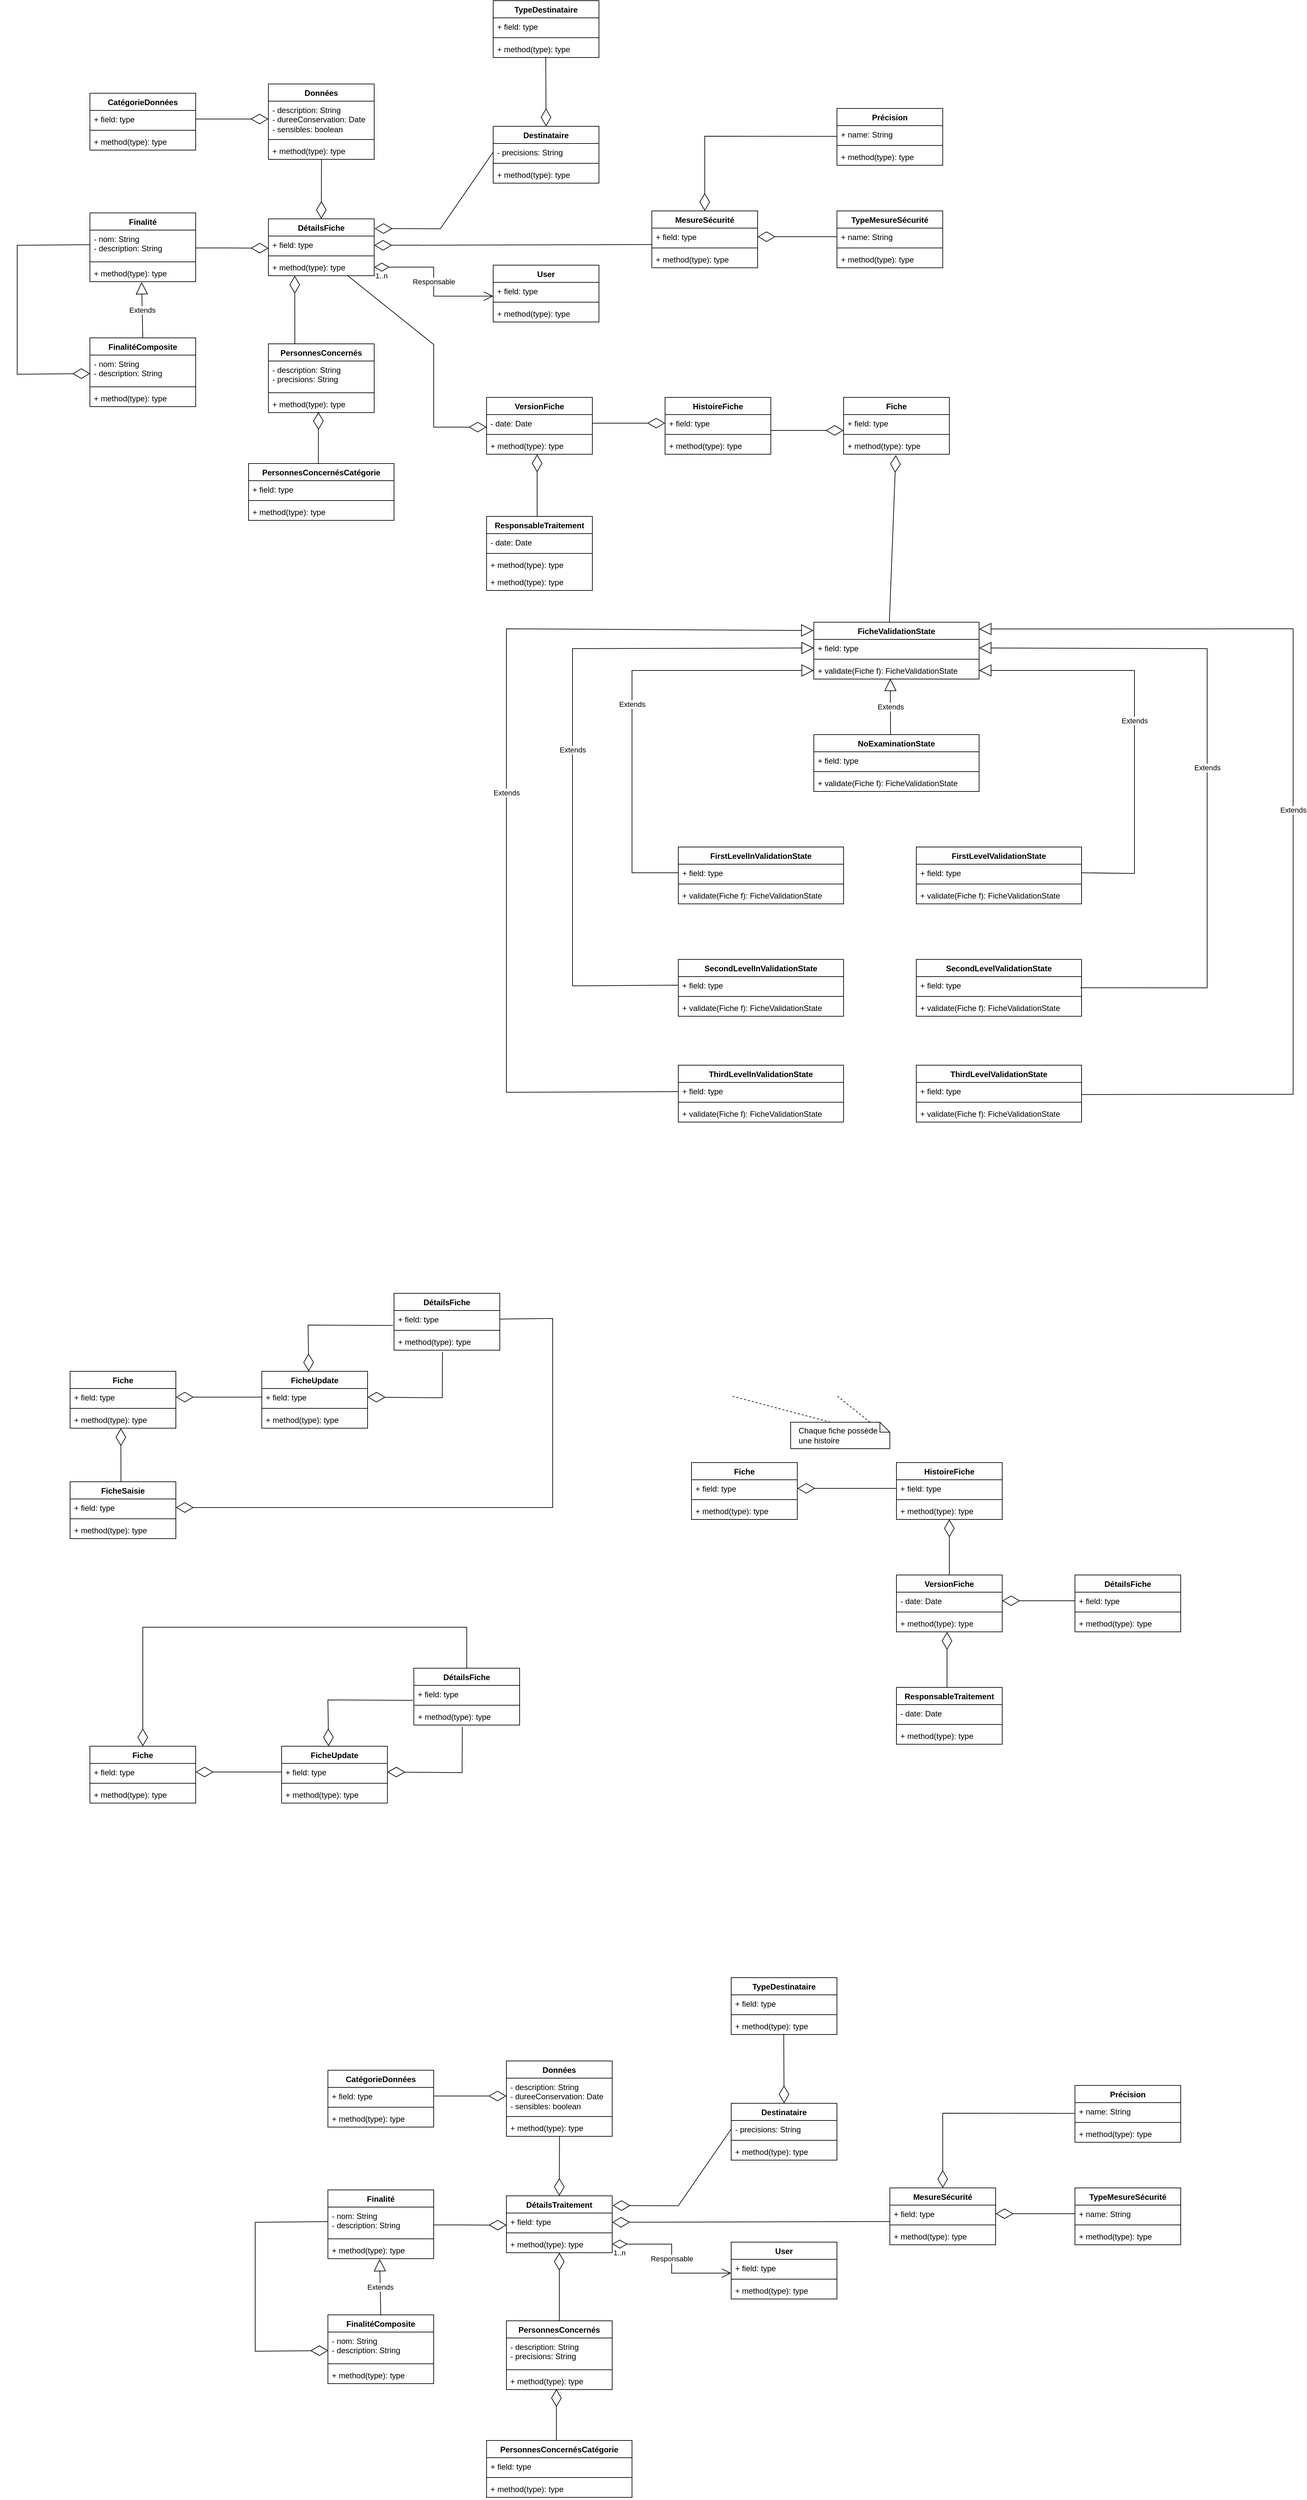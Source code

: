 <mxfile version="23.1.6" type="github">
  <diagram name="Page-1" id="nixVeVIyzlCFdmkHOl0k">
    <mxGraphModel dx="1744" dy="962" grid="1" gridSize="10" guides="1" tooltips="1" connect="1" arrows="1" fold="1" page="1" pageScale="1" pageWidth="2339" pageHeight="3300" math="0" shadow="0">
      <root>
        <mxCell id="0" />
        <mxCell id="1" parent="0" />
        <mxCell id="a0evxMnyFcdkb5QNvWY4-1" value="DétailsTraitement" style="swimlane;fontStyle=1;align=center;verticalAlign=top;childLayout=stackLayout;horizontal=1;startSize=26;horizontalStack=0;resizeParent=1;resizeParentMax=0;resizeLast=0;collapsible=1;marginBottom=0;whiteSpace=wrap;html=1;" parent="1" vertex="1">
          <mxGeometry x="820" y="3400" width="160" height="86" as="geometry" />
        </mxCell>
        <mxCell id="a0evxMnyFcdkb5QNvWY4-2" value="+ field: type" style="text;strokeColor=none;fillColor=none;align=left;verticalAlign=top;spacingLeft=4;spacingRight=4;overflow=hidden;rotatable=0;points=[[0,0.5],[1,0.5]];portConstraint=eastwest;whiteSpace=wrap;html=1;" parent="a0evxMnyFcdkb5QNvWY4-1" vertex="1">
          <mxGeometry y="26" width="160" height="26" as="geometry" />
        </mxCell>
        <mxCell id="a0evxMnyFcdkb5QNvWY4-3" value="" style="line;strokeWidth=1;fillColor=none;align=left;verticalAlign=middle;spacingTop=-1;spacingLeft=3;spacingRight=3;rotatable=0;labelPosition=right;points=[];portConstraint=eastwest;strokeColor=inherit;" parent="a0evxMnyFcdkb5QNvWY4-1" vertex="1">
          <mxGeometry y="52" width="160" height="8" as="geometry" />
        </mxCell>
        <mxCell id="a0evxMnyFcdkb5QNvWY4-4" value="+ method(type): type" style="text;strokeColor=none;fillColor=none;align=left;verticalAlign=top;spacingLeft=4;spacingRight=4;overflow=hidden;rotatable=0;points=[[0,0.5],[1,0.5]];portConstraint=eastwest;whiteSpace=wrap;html=1;" parent="a0evxMnyFcdkb5QNvWY4-1" vertex="1">
          <mxGeometry y="60" width="160" height="26" as="geometry" />
        </mxCell>
        <mxCell id="a0evxMnyFcdkb5QNvWY4-5" value="User" style="swimlane;fontStyle=1;align=center;verticalAlign=top;childLayout=stackLayout;horizontal=1;startSize=26;horizontalStack=0;resizeParent=1;resizeParentMax=0;resizeLast=0;collapsible=1;marginBottom=0;whiteSpace=wrap;html=1;" parent="1" vertex="1">
          <mxGeometry x="1160" y="3470" width="160" height="86" as="geometry" />
        </mxCell>
        <mxCell id="a0evxMnyFcdkb5QNvWY4-6" value="+ field: type" style="text;strokeColor=none;fillColor=none;align=left;verticalAlign=top;spacingLeft=4;spacingRight=4;overflow=hidden;rotatable=0;points=[[0,0.5],[1,0.5]];portConstraint=eastwest;whiteSpace=wrap;html=1;" parent="a0evxMnyFcdkb5QNvWY4-5" vertex="1">
          <mxGeometry y="26" width="160" height="26" as="geometry" />
        </mxCell>
        <mxCell id="a0evxMnyFcdkb5QNvWY4-7" value="" style="line;strokeWidth=1;fillColor=none;align=left;verticalAlign=middle;spacingTop=-1;spacingLeft=3;spacingRight=3;rotatable=0;labelPosition=right;points=[];portConstraint=eastwest;strokeColor=inherit;" parent="a0evxMnyFcdkb5QNvWY4-5" vertex="1">
          <mxGeometry y="52" width="160" height="8" as="geometry" />
        </mxCell>
        <mxCell id="a0evxMnyFcdkb5QNvWY4-8" value="+ method(type): type" style="text;strokeColor=none;fillColor=none;align=left;verticalAlign=top;spacingLeft=4;spacingRight=4;overflow=hidden;rotatable=0;points=[[0,0.5],[1,0.5]];portConstraint=eastwest;whiteSpace=wrap;html=1;" parent="a0evxMnyFcdkb5QNvWY4-5" vertex="1">
          <mxGeometry y="60" width="160" height="26" as="geometry" />
        </mxCell>
        <mxCell id="a0evxMnyFcdkb5QNvWY4-10" value="Responsable" style="endArrow=open;html=1;endSize=12;startArrow=diamondThin;startSize=20;startFill=0;edgeStyle=orthogonalEdgeStyle;rounded=0;exitX=1;exitY=0.5;exitDx=0;exitDy=0;entryX=0;entryY=0.804;entryDx=0;entryDy=0;entryPerimeter=0;" parent="1" source="a0evxMnyFcdkb5QNvWY4-4" target="a0evxMnyFcdkb5QNvWY4-6" edge="1">
          <mxGeometry relative="1" as="geometry">
            <mxPoint x="1030.0" y="3446.436" as="sourcePoint" />
            <mxPoint x="1249.52" y="3520" as="targetPoint" />
          </mxGeometry>
        </mxCell>
        <mxCell id="a0evxMnyFcdkb5QNvWY4-11" value="1..n" style="edgeLabel;resizable=0;html=1;align=left;verticalAlign=top;" parent="a0evxMnyFcdkb5QNvWY4-10" connectable="0" vertex="1">
          <mxGeometry x="-1" relative="1" as="geometry" />
        </mxCell>
        <mxCell id="a0evxMnyFcdkb5QNvWY4-13" value="Finalité" style="swimlane;fontStyle=1;align=center;verticalAlign=top;childLayout=stackLayout;horizontal=1;startSize=26;horizontalStack=0;resizeParent=1;resizeParentMax=0;resizeLast=0;collapsible=1;marginBottom=0;whiteSpace=wrap;html=1;" parent="1" vertex="1">
          <mxGeometry x="550" y="3391" width="160" height="104" as="geometry" />
        </mxCell>
        <mxCell id="a0evxMnyFcdkb5QNvWY4-14" value="&lt;div&gt;- nom: String&lt;/div&gt;&lt;div&gt;- description: String&lt;br&gt;&lt;/div&gt;" style="text;strokeColor=none;fillColor=none;align=left;verticalAlign=top;spacingLeft=4;spacingRight=4;overflow=hidden;rotatable=0;points=[[0,0.5],[1,0.5]];portConstraint=eastwest;whiteSpace=wrap;html=1;" parent="a0evxMnyFcdkb5QNvWY4-13" vertex="1">
          <mxGeometry y="26" width="160" height="44" as="geometry" />
        </mxCell>
        <mxCell id="a0evxMnyFcdkb5QNvWY4-15" value="" style="line;strokeWidth=1;fillColor=none;align=left;verticalAlign=middle;spacingTop=-1;spacingLeft=3;spacingRight=3;rotatable=0;labelPosition=right;points=[];portConstraint=eastwest;strokeColor=inherit;" parent="a0evxMnyFcdkb5QNvWY4-13" vertex="1">
          <mxGeometry y="70" width="160" height="8" as="geometry" />
        </mxCell>
        <mxCell id="a0evxMnyFcdkb5QNvWY4-16" value="+ method(type): type" style="text;strokeColor=none;fillColor=none;align=left;verticalAlign=top;spacingLeft=4;spacingRight=4;overflow=hidden;rotatable=0;points=[[0,0.5],[1,0.5]];portConstraint=eastwest;whiteSpace=wrap;html=1;" parent="a0evxMnyFcdkb5QNvWY4-13" vertex="1">
          <mxGeometry y="78" width="160" height="26" as="geometry" />
        </mxCell>
        <mxCell id="a0evxMnyFcdkb5QNvWY4-17" value="" style="endArrow=diamondThin;endFill=0;endSize=24;html=1;rounded=0;entryX=0.002;entryY=0.705;entryDx=0;entryDy=0;exitX=1;exitY=0.615;exitDx=0;exitDy=0;exitPerimeter=0;entryPerimeter=0;" parent="1" source="a0evxMnyFcdkb5QNvWY4-14" target="a0evxMnyFcdkb5QNvWY4-2" edge="1">
          <mxGeometry width="160" relative="1" as="geometry">
            <mxPoint x="560" y="3610" as="sourcePoint" />
            <mxPoint x="720" y="3610" as="targetPoint" />
            <Array as="points">
              <mxPoint x="760" y="3444" />
            </Array>
          </mxGeometry>
        </mxCell>
        <mxCell id="a0evxMnyFcdkb5QNvWY4-19" value="FinalitéComposite" style="swimlane;fontStyle=1;align=center;verticalAlign=top;childLayout=stackLayout;horizontal=1;startSize=26;horizontalStack=0;resizeParent=1;resizeParentMax=0;resizeLast=0;collapsible=1;marginBottom=0;whiteSpace=wrap;html=1;" parent="1" vertex="1">
          <mxGeometry x="550" y="3580" width="160" height="104" as="geometry" />
        </mxCell>
        <mxCell id="a0evxMnyFcdkb5QNvWY4-20" value="&lt;div&gt;- nom: String&lt;/div&gt;&lt;div&gt;- description: String&lt;br&gt;&lt;/div&gt;" style="text;strokeColor=none;fillColor=none;align=left;verticalAlign=top;spacingLeft=4;spacingRight=4;overflow=hidden;rotatable=0;points=[[0,0.5],[1,0.5]];portConstraint=eastwest;whiteSpace=wrap;html=1;" parent="a0evxMnyFcdkb5QNvWY4-19" vertex="1">
          <mxGeometry y="26" width="160" height="44" as="geometry" />
        </mxCell>
        <mxCell id="a0evxMnyFcdkb5QNvWY4-21" value="" style="line;strokeWidth=1;fillColor=none;align=left;verticalAlign=middle;spacingTop=-1;spacingLeft=3;spacingRight=3;rotatable=0;labelPosition=right;points=[];portConstraint=eastwest;strokeColor=inherit;" parent="a0evxMnyFcdkb5QNvWY4-19" vertex="1">
          <mxGeometry y="70" width="160" height="8" as="geometry" />
        </mxCell>
        <mxCell id="a0evxMnyFcdkb5QNvWY4-22" value="+ method(type): type" style="text;strokeColor=none;fillColor=none;align=left;verticalAlign=top;spacingLeft=4;spacingRight=4;overflow=hidden;rotatable=0;points=[[0,0.5],[1,0.5]];portConstraint=eastwest;whiteSpace=wrap;html=1;" parent="a0evxMnyFcdkb5QNvWY4-19" vertex="1">
          <mxGeometry y="78" width="160" height="26" as="geometry" />
        </mxCell>
        <mxCell id="a0evxMnyFcdkb5QNvWY4-23" value="Extends" style="endArrow=block;endSize=16;endFill=0;html=1;rounded=0;exitX=0.5;exitY=0;exitDx=0;exitDy=0;entryX=0.489;entryY=1.024;entryDx=0;entryDy=0;entryPerimeter=0;" parent="1" source="a0evxMnyFcdkb5QNvWY4-19" target="a0evxMnyFcdkb5QNvWY4-16" edge="1">
          <mxGeometry width="160" relative="1" as="geometry">
            <mxPoint x="660" y="3550" as="sourcePoint" />
            <mxPoint x="630" y="3500" as="targetPoint" />
          </mxGeometry>
        </mxCell>
        <mxCell id="a0evxMnyFcdkb5QNvWY4-24" value="" style="endArrow=diamondThin;endFill=0;endSize=24;html=1;rounded=0;entryX=0.003;entryY=0.636;entryDx=0;entryDy=0;entryPerimeter=0;exitX=0;exitY=0.5;exitDx=0;exitDy=0;" parent="1" source="a0evxMnyFcdkb5QNvWY4-14" target="a0evxMnyFcdkb5QNvWY4-20" edge="1">
          <mxGeometry width="160" relative="1" as="geometry">
            <mxPoint x="370" y="3590" as="sourcePoint" />
            <mxPoint x="530" y="3590" as="targetPoint" />
            <Array as="points">
              <mxPoint x="440" y="3440" />
              <mxPoint x="440" y="3635" />
            </Array>
          </mxGeometry>
        </mxCell>
        <mxCell id="a0evxMnyFcdkb5QNvWY4-25" value="PersonnesConcernés" style="swimlane;fontStyle=1;align=center;verticalAlign=top;childLayout=stackLayout;horizontal=1;startSize=26;horizontalStack=0;resizeParent=1;resizeParentMax=0;resizeLast=0;collapsible=1;marginBottom=0;whiteSpace=wrap;html=1;" parent="1" vertex="1">
          <mxGeometry x="820" y="3589" width="160" height="104" as="geometry" />
        </mxCell>
        <mxCell id="a0evxMnyFcdkb5QNvWY4-26" value="&lt;div&gt;- description: String&lt;/div&gt;&lt;div&gt;- precisions: String&lt;br&gt;&lt;/div&gt;" style="text;strokeColor=none;fillColor=none;align=left;verticalAlign=top;spacingLeft=4;spacingRight=4;overflow=hidden;rotatable=0;points=[[0,0.5],[1,0.5]];portConstraint=eastwest;whiteSpace=wrap;html=1;" parent="a0evxMnyFcdkb5QNvWY4-25" vertex="1">
          <mxGeometry y="26" width="160" height="44" as="geometry" />
        </mxCell>
        <mxCell id="a0evxMnyFcdkb5QNvWY4-27" value="" style="line;strokeWidth=1;fillColor=none;align=left;verticalAlign=middle;spacingTop=-1;spacingLeft=3;spacingRight=3;rotatable=0;labelPosition=right;points=[];portConstraint=eastwest;strokeColor=inherit;" parent="a0evxMnyFcdkb5QNvWY4-25" vertex="1">
          <mxGeometry y="70" width="160" height="8" as="geometry" />
        </mxCell>
        <mxCell id="a0evxMnyFcdkb5QNvWY4-28" value="+ method(type): type" style="text;strokeColor=none;fillColor=none;align=left;verticalAlign=top;spacingLeft=4;spacingRight=4;overflow=hidden;rotatable=0;points=[[0,0.5],[1,0.5]];portConstraint=eastwest;whiteSpace=wrap;html=1;" parent="a0evxMnyFcdkb5QNvWY4-25" vertex="1">
          <mxGeometry y="78" width="160" height="26" as="geometry" />
        </mxCell>
        <mxCell id="a0evxMnyFcdkb5QNvWY4-30" value="" style="endArrow=diamondThin;endFill=0;endSize=24;html=1;rounded=0;exitX=0.5;exitY=0;exitDx=0;exitDy=0;entryX=0.5;entryY=1;entryDx=0;entryDy=0;" parent="1" source="a0evxMnyFcdkb5QNvWY4-25" target="a0evxMnyFcdkb5QNvWY4-1" edge="1">
          <mxGeometry width="160" relative="1" as="geometry">
            <mxPoint x="720" y="3680" as="sourcePoint" />
            <mxPoint x="900" y="3490" as="targetPoint" />
          </mxGeometry>
        </mxCell>
        <mxCell id="a0evxMnyFcdkb5QNvWY4-31" value="Données" style="swimlane;fontStyle=1;align=center;verticalAlign=top;childLayout=stackLayout;horizontal=1;startSize=26;horizontalStack=0;resizeParent=1;resizeParentMax=0;resizeLast=0;collapsible=1;marginBottom=0;whiteSpace=wrap;html=1;" parent="1" vertex="1">
          <mxGeometry x="820" y="3196" width="160" height="114" as="geometry" />
        </mxCell>
        <mxCell id="a0evxMnyFcdkb5QNvWY4-32" value="&lt;div&gt;- description: String&lt;/div&gt;&lt;div&gt;- dureeConservation: Date&lt;/div&gt;&lt;div&gt;- sensibles: boolean&lt;br&gt;&lt;/div&gt;" style="text;strokeColor=none;fillColor=none;align=left;verticalAlign=top;spacingLeft=4;spacingRight=4;overflow=hidden;rotatable=0;points=[[0,0.5],[1,0.5]];portConstraint=eastwest;whiteSpace=wrap;html=1;" parent="a0evxMnyFcdkb5QNvWY4-31" vertex="1">
          <mxGeometry y="26" width="160" height="54" as="geometry" />
        </mxCell>
        <mxCell id="a0evxMnyFcdkb5QNvWY4-33" value="" style="line;strokeWidth=1;fillColor=none;align=left;verticalAlign=middle;spacingTop=-1;spacingLeft=3;spacingRight=3;rotatable=0;labelPosition=right;points=[];portConstraint=eastwest;strokeColor=inherit;" parent="a0evxMnyFcdkb5QNvWY4-31" vertex="1">
          <mxGeometry y="80" width="160" height="8" as="geometry" />
        </mxCell>
        <mxCell id="a0evxMnyFcdkb5QNvWY4-34" value="+ method(type): type" style="text;strokeColor=none;fillColor=none;align=left;verticalAlign=top;spacingLeft=4;spacingRight=4;overflow=hidden;rotatable=0;points=[[0,0.5],[1,0.5]];portConstraint=eastwest;whiteSpace=wrap;html=1;" parent="a0evxMnyFcdkb5QNvWY4-31" vertex="1">
          <mxGeometry y="88" width="160" height="26" as="geometry" />
        </mxCell>
        <mxCell id="a0evxMnyFcdkb5QNvWY4-36" value="" style="endArrow=diamondThin;endFill=0;endSize=24;html=1;rounded=0;entryX=0.5;entryY=0;entryDx=0;entryDy=0;exitX=0.502;exitY=0.989;exitDx=0;exitDy=0;exitPerimeter=0;" parent="1" source="a0evxMnyFcdkb5QNvWY4-34" target="a0evxMnyFcdkb5QNvWY4-1" edge="1">
          <mxGeometry width="160" relative="1" as="geometry">
            <mxPoint x="790" y="3360" as="sourcePoint" />
            <mxPoint x="950" y="3360" as="targetPoint" />
          </mxGeometry>
        </mxCell>
        <mxCell id="a0evxMnyFcdkb5QNvWY4-38" value="MesureSécurité" style="swimlane;fontStyle=1;align=center;verticalAlign=top;childLayout=stackLayout;horizontal=1;startSize=26;horizontalStack=0;resizeParent=1;resizeParentMax=0;resizeLast=0;collapsible=1;marginBottom=0;whiteSpace=wrap;html=1;" parent="1" vertex="1">
          <mxGeometry x="1400" y="3388" width="160" height="86" as="geometry" />
        </mxCell>
        <mxCell id="a0evxMnyFcdkb5QNvWY4-39" value="+ field: type" style="text;strokeColor=none;fillColor=none;align=left;verticalAlign=top;spacingLeft=4;spacingRight=4;overflow=hidden;rotatable=0;points=[[0,0.5],[1,0.5]];portConstraint=eastwest;whiteSpace=wrap;html=1;" parent="a0evxMnyFcdkb5QNvWY4-38" vertex="1">
          <mxGeometry y="26" width="160" height="26" as="geometry" />
        </mxCell>
        <mxCell id="a0evxMnyFcdkb5QNvWY4-40" value="" style="line;strokeWidth=1;fillColor=none;align=left;verticalAlign=middle;spacingTop=-1;spacingLeft=3;spacingRight=3;rotatable=0;labelPosition=right;points=[];portConstraint=eastwest;strokeColor=inherit;" parent="a0evxMnyFcdkb5QNvWY4-38" vertex="1">
          <mxGeometry y="52" width="160" height="8" as="geometry" />
        </mxCell>
        <mxCell id="a0evxMnyFcdkb5QNvWY4-41" value="+ method(type): type" style="text;strokeColor=none;fillColor=none;align=left;verticalAlign=top;spacingLeft=4;spacingRight=4;overflow=hidden;rotatable=0;points=[[0,0.5],[1,0.5]];portConstraint=eastwest;whiteSpace=wrap;html=1;" parent="a0evxMnyFcdkb5QNvWY4-38" vertex="1">
          <mxGeometry y="60" width="160" height="26" as="geometry" />
        </mxCell>
        <mxCell id="a0evxMnyFcdkb5QNvWY4-42" value="" style="endArrow=diamondThin;endFill=0;endSize=24;html=1;rounded=0;exitX=-0.001;exitY=0.956;exitDx=0;exitDy=0;exitPerimeter=0;" parent="1" source="a0evxMnyFcdkb5QNvWY4-39" edge="1">
          <mxGeometry width="160" relative="1" as="geometry">
            <mxPoint x="1390" y="3439" as="sourcePoint" />
            <mxPoint x="980" y="3440" as="targetPoint" />
            <Array as="points" />
          </mxGeometry>
        </mxCell>
        <mxCell id="a0evxMnyFcdkb5QNvWY4-44" value="" style="endArrow=diamondThin;endFill=0;endSize=24;html=1;rounded=0;entryX=0;entryY=0.5;entryDx=0;entryDy=0;exitX=1;exitY=0.5;exitDx=0;exitDy=0;" parent="1" source="a0evxMnyFcdkb5QNvWY4-46" target="a0evxMnyFcdkb5QNvWY4-32" edge="1">
          <mxGeometry width="160" relative="1" as="geometry">
            <mxPoint x="720" y="3249" as="sourcePoint" />
            <mxPoint x="690" y="3314" as="targetPoint" />
          </mxGeometry>
        </mxCell>
        <mxCell id="a0evxMnyFcdkb5QNvWY4-45" value="CatégorieDonnées" style="swimlane;fontStyle=1;align=center;verticalAlign=top;childLayout=stackLayout;horizontal=1;startSize=26;horizontalStack=0;resizeParent=1;resizeParentMax=0;resizeLast=0;collapsible=1;marginBottom=0;whiteSpace=wrap;html=1;" parent="1" vertex="1">
          <mxGeometry x="550" y="3210" width="160" height="86" as="geometry" />
        </mxCell>
        <mxCell id="a0evxMnyFcdkb5QNvWY4-46" value="+ field: type" style="text;strokeColor=none;fillColor=none;align=left;verticalAlign=top;spacingLeft=4;spacingRight=4;overflow=hidden;rotatable=0;points=[[0,0.5],[1,0.5]];portConstraint=eastwest;whiteSpace=wrap;html=1;" parent="a0evxMnyFcdkb5QNvWY4-45" vertex="1">
          <mxGeometry y="26" width="160" height="26" as="geometry" />
        </mxCell>
        <mxCell id="a0evxMnyFcdkb5QNvWY4-47" value="" style="line;strokeWidth=1;fillColor=none;align=left;verticalAlign=middle;spacingTop=-1;spacingLeft=3;spacingRight=3;rotatable=0;labelPosition=right;points=[];portConstraint=eastwest;strokeColor=inherit;" parent="a0evxMnyFcdkb5QNvWY4-45" vertex="1">
          <mxGeometry y="52" width="160" height="8" as="geometry" />
        </mxCell>
        <mxCell id="a0evxMnyFcdkb5QNvWY4-48" value="+ method(type): type" style="text;strokeColor=none;fillColor=none;align=left;verticalAlign=top;spacingLeft=4;spacingRight=4;overflow=hidden;rotatable=0;points=[[0,0.5],[1,0.5]];portConstraint=eastwest;whiteSpace=wrap;html=1;" parent="a0evxMnyFcdkb5QNvWY4-45" vertex="1">
          <mxGeometry y="60" width="160" height="26" as="geometry" />
        </mxCell>
        <mxCell id="a0evxMnyFcdkb5QNvWY4-53" value="" style="endArrow=diamondThin;endFill=0;endSize=24;html=1;rounded=0;entryX=1;entryY=0.5;entryDx=0;entryDy=0;exitX=0;exitY=0.5;exitDx=0;exitDy=0;" parent="1" source="a0evxMnyFcdkb5QNvWY4-55" target="a0evxMnyFcdkb5QNvWY4-39" edge="1">
          <mxGeometry width="160" relative="1" as="geometry">
            <mxPoint x="1670" y="3433" as="sourcePoint" />
            <mxPoint x="1830" y="3423" as="targetPoint" />
          </mxGeometry>
        </mxCell>
        <mxCell id="a0evxMnyFcdkb5QNvWY4-54" value="TypeMesureSécurité" style="swimlane;fontStyle=1;align=center;verticalAlign=top;childLayout=stackLayout;horizontal=1;startSize=26;horizontalStack=0;resizeParent=1;resizeParentMax=0;resizeLast=0;collapsible=1;marginBottom=0;whiteSpace=wrap;html=1;" parent="1" vertex="1">
          <mxGeometry x="1680" y="3388" width="160" height="86" as="geometry" />
        </mxCell>
        <mxCell id="a0evxMnyFcdkb5QNvWY4-55" value="+ name: String" style="text;strokeColor=none;fillColor=none;align=left;verticalAlign=top;spacingLeft=4;spacingRight=4;overflow=hidden;rotatable=0;points=[[0,0.5],[1,0.5]];portConstraint=eastwest;whiteSpace=wrap;html=1;" parent="a0evxMnyFcdkb5QNvWY4-54" vertex="1">
          <mxGeometry y="26" width="160" height="26" as="geometry" />
        </mxCell>
        <mxCell id="a0evxMnyFcdkb5QNvWY4-56" value="" style="line;strokeWidth=1;fillColor=none;align=left;verticalAlign=middle;spacingTop=-1;spacingLeft=3;spacingRight=3;rotatable=0;labelPosition=right;points=[];portConstraint=eastwest;strokeColor=inherit;" parent="a0evxMnyFcdkb5QNvWY4-54" vertex="1">
          <mxGeometry y="52" width="160" height="8" as="geometry" />
        </mxCell>
        <mxCell id="a0evxMnyFcdkb5QNvWY4-57" value="+ method(type): type" style="text;strokeColor=none;fillColor=none;align=left;verticalAlign=top;spacingLeft=4;spacingRight=4;overflow=hidden;rotatable=0;points=[[0,0.5],[1,0.5]];portConstraint=eastwest;whiteSpace=wrap;html=1;" parent="a0evxMnyFcdkb5QNvWY4-54" vertex="1">
          <mxGeometry y="60" width="160" height="26" as="geometry" />
        </mxCell>
        <mxCell id="a0evxMnyFcdkb5QNvWY4-58" value="Précision" style="swimlane;fontStyle=1;align=center;verticalAlign=top;childLayout=stackLayout;horizontal=1;startSize=26;horizontalStack=0;resizeParent=1;resizeParentMax=0;resizeLast=0;collapsible=1;marginBottom=0;whiteSpace=wrap;html=1;" parent="1" vertex="1">
          <mxGeometry x="1680" y="3233" width="160" height="86" as="geometry" />
        </mxCell>
        <mxCell id="a0evxMnyFcdkb5QNvWY4-59" value="+ name: String" style="text;strokeColor=none;fillColor=none;align=left;verticalAlign=top;spacingLeft=4;spacingRight=4;overflow=hidden;rotatable=0;points=[[0,0.5],[1,0.5]];portConstraint=eastwest;whiteSpace=wrap;html=1;" parent="a0evxMnyFcdkb5QNvWY4-58" vertex="1">
          <mxGeometry y="26" width="160" height="26" as="geometry" />
        </mxCell>
        <mxCell id="a0evxMnyFcdkb5QNvWY4-60" value="" style="line;strokeWidth=1;fillColor=none;align=left;verticalAlign=middle;spacingTop=-1;spacingLeft=3;spacingRight=3;rotatable=0;labelPosition=right;points=[];portConstraint=eastwest;strokeColor=inherit;" parent="a0evxMnyFcdkb5QNvWY4-58" vertex="1">
          <mxGeometry y="52" width="160" height="8" as="geometry" />
        </mxCell>
        <mxCell id="a0evxMnyFcdkb5QNvWY4-61" value="+ method(type): type" style="text;strokeColor=none;fillColor=none;align=left;verticalAlign=top;spacingLeft=4;spacingRight=4;overflow=hidden;rotatable=0;points=[[0,0.5],[1,0.5]];portConstraint=eastwest;whiteSpace=wrap;html=1;" parent="a0evxMnyFcdkb5QNvWY4-58" vertex="1">
          <mxGeometry y="60" width="160" height="26" as="geometry" />
        </mxCell>
        <mxCell id="a0evxMnyFcdkb5QNvWY4-62" value="" style="endArrow=diamondThin;endFill=0;endSize=24;html=1;rounded=0;entryX=0.5;entryY=0;entryDx=0;entryDy=0;exitX=-0.004;exitY=0.626;exitDx=0;exitDy=0;exitPerimeter=0;" parent="1" source="a0evxMnyFcdkb5QNvWY4-59" target="a0evxMnyFcdkb5QNvWY4-38" edge="1">
          <mxGeometry width="160" relative="1" as="geometry">
            <mxPoint x="1670" y="3313" as="sourcePoint" />
            <mxPoint x="1490" y="3363" as="targetPoint" />
            <Array as="points">
              <mxPoint x="1480" y="3275" />
            </Array>
          </mxGeometry>
        </mxCell>
        <mxCell id="a0evxMnyFcdkb5QNvWY4-65" value="" style="endArrow=diamondThin;endFill=0;endSize=24;html=1;rounded=0;entryX=0.473;entryY=0.971;entryDx=0;entryDy=0;entryPerimeter=0;exitX=0.48;exitY=0;exitDx=0;exitDy=0;exitPerimeter=0;" parent="1" source="a0evxMnyFcdkb5QNvWY4-66" target="a0evxMnyFcdkb5QNvWY4-28" edge="1">
          <mxGeometry width="160" relative="1" as="geometry">
            <mxPoint x="896" y="3750" as="sourcePoint" />
            <mxPoint x="890" y="3730" as="targetPoint" />
          </mxGeometry>
        </mxCell>
        <mxCell id="a0evxMnyFcdkb5QNvWY4-66" value="PersonnesConcernésCatégorie" style="swimlane;fontStyle=1;align=center;verticalAlign=top;childLayout=stackLayout;horizontal=1;startSize=26;horizontalStack=0;resizeParent=1;resizeParentMax=0;resizeLast=0;collapsible=1;marginBottom=0;whiteSpace=wrap;html=1;" parent="1" vertex="1">
          <mxGeometry x="790" y="3770" width="220" height="86" as="geometry" />
        </mxCell>
        <mxCell id="a0evxMnyFcdkb5QNvWY4-67" value="+ field: type" style="text;strokeColor=none;fillColor=none;align=left;verticalAlign=top;spacingLeft=4;spacingRight=4;overflow=hidden;rotatable=0;points=[[0,0.5],[1,0.5]];portConstraint=eastwest;whiteSpace=wrap;html=1;" parent="a0evxMnyFcdkb5QNvWY4-66" vertex="1">
          <mxGeometry y="26" width="220" height="26" as="geometry" />
        </mxCell>
        <mxCell id="a0evxMnyFcdkb5QNvWY4-68" value="" style="line;strokeWidth=1;fillColor=none;align=left;verticalAlign=middle;spacingTop=-1;spacingLeft=3;spacingRight=3;rotatable=0;labelPosition=right;points=[];portConstraint=eastwest;strokeColor=inherit;" parent="a0evxMnyFcdkb5QNvWY4-66" vertex="1">
          <mxGeometry y="52" width="220" height="8" as="geometry" />
        </mxCell>
        <mxCell id="a0evxMnyFcdkb5QNvWY4-69" value="+ method(type): type" style="text;strokeColor=none;fillColor=none;align=left;verticalAlign=top;spacingLeft=4;spacingRight=4;overflow=hidden;rotatable=0;points=[[0,0.5],[1,0.5]];portConstraint=eastwest;whiteSpace=wrap;html=1;" parent="a0evxMnyFcdkb5QNvWY4-66" vertex="1">
          <mxGeometry y="60" width="220" height="26" as="geometry" />
        </mxCell>
        <mxCell id="a0evxMnyFcdkb5QNvWY4-71" value="" style="endArrow=diamondThin;endFill=0;endSize=24;html=1;rounded=0;exitX=0;exitY=0.5;exitDx=0;exitDy=0;entryX=1.004;entryY=0.17;entryDx=0;entryDy=0;entryPerimeter=0;" parent="1" source="a0evxMnyFcdkb5QNvWY4-73" target="a0evxMnyFcdkb5QNvWY4-1" edge="1">
          <mxGeometry width="160" relative="1" as="geometry">
            <mxPoint x="1330" y="3374.13" as="sourcePoint" />
            <mxPoint x="980" y="3410" as="targetPoint" />
            <Array as="points">
              <mxPoint x="1080" y="3415" />
            </Array>
          </mxGeometry>
        </mxCell>
        <mxCell id="a0evxMnyFcdkb5QNvWY4-72" value="Destinataire" style="swimlane;fontStyle=1;align=center;verticalAlign=top;childLayout=stackLayout;horizontal=1;startSize=26;horizontalStack=0;resizeParent=1;resizeParentMax=0;resizeLast=0;collapsible=1;marginBottom=0;whiteSpace=wrap;html=1;" parent="1" vertex="1">
          <mxGeometry x="1160" y="3260" width="160" height="86" as="geometry" />
        </mxCell>
        <mxCell id="a0evxMnyFcdkb5QNvWY4-73" value="- precisions: String" style="text;strokeColor=none;fillColor=none;align=left;verticalAlign=top;spacingLeft=4;spacingRight=4;overflow=hidden;rotatable=0;points=[[0,0.5],[1,0.5]];portConstraint=eastwest;whiteSpace=wrap;html=1;" parent="a0evxMnyFcdkb5QNvWY4-72" vertex="1">
          <mxGeometry y="26" width="160" height="26" as="geometry" />
        </mxCell>
        <mxCell id="a0evxMnyFcdkb5QNvWY4-74" value="" style="line;strokeWidth=1;fillColor=none;align=left;verticalAlign=middle;spacingTop=-1;spacingLeft=3;spacingRight=3;rotatable=0;labelPosition=right;points=[];portConstraint=eastwest;strokeColor=inherit;" parent="a0evxMnyFcdkb5QNvWY4-72" vertex="1">
          <mxGeometry y="52" width="160" height="8" as="geometry" />
        </mxCell>
        <mxCell id="a0evxMnyFcdkb5QNvWY4-75" value="+ method(type): type" style="text;strokeColor=none;fillColor=none;align=left;verticalAlign=top;spacingLeft=4;spacingRight=4;overflow=hidden;rotatable=0;points=[[0,0.5],[1,0.5]];portConstraint=eastwest;whiteSpace=wrap;html=1;" parent="a0evxMnyFcdkb5QNvWY4-72" vertex="1">
          <mxGeometry y="60" width="160" height="26" as="geometry" />
        </mxCell>
        <mxCell id="a0evxMnyFcdkb5QNvWY4-76" value="" style="endArrow=diamondThin;endFill=0;endSize=24;html=1;rounded=0;entryX=0.5;entryY=0;entryDx=0;entryDy=0;exitX=0.497;exitY=0.968;exitDx=0;exitDy=0;exitPerimeter=0;" parent="1" source="a0evxMnyFcdkb5QNvWY4-80" target="a0evxMnyFcdkb5QNvWY4-72" edge="1">
          <mxGeometry width="160" relative="1" as="geometry">
            <mxPoint x="1240" y="3160" as="sourcePoint" />
            <mxPoint x="1230" y="3250" as="targetPoint" />
          </mxGeometry>
        </mxCell>
        <mxCell id="a0evxMnyFcdkb5QNvWY4-77" value="TypeDestinataire" style="swimlane;fontStyle=1;align=center;verticalAlign=top;childLayout=stackLayout;horizontal=1;startSize=26;horizontalStack=0;resizeParent=1;resizeParentMax=0;resizeLast=0;collapsible=1;marginBottom=0;whiteSpace=wrap;html=1;" parent="1" vertex="1">
          <mxGeometry x="1160" y="3070" width="160" height="86" as="geometry" />
        </mxCell>
        <mxCell id="a0evxMnyFcdkb5QNvWY4-78" value="+ field: type" style="text;strokeColor=none;fillColor=none;align=left;verticalAlign=top;spacingLeft=4;spacingRight=4;overflow=hidden;rotatable=0;points=[[0,0.5],[1,0.5]];portConstraint=eastwest;whiteSpace=wrap;html=1;" parent="a0evxMnyFcdkb5QNvWY4-77" vertex="1">
          <mxGeometry y="26" width="160" height="26" as="geometry" />
        </mxCell>
        <mxCell id="a0evxMnyFcdkb5QNvWY4-79" value="" style="line;strokeWidth=1;fillColor=none;align=left;verticalAlign=middle;spacingTop=-1;spacingLeft=3;spacingRight=3;rotatable=0;labelPosition=right;points=[];portConstraint=eastwest;strokeColor=inherit;" parent="a0evxMnyFcdkb5QNvWY4-77" vertex="1">
          <mxGeometry y="52" width="160" height="8" as="geometry" />
        </mxCell>
        <mxCell id="a0evxMnyFcdkb5QNvWY4-80" value="+ method(type): type" style="text;strokeColor=none;fillColor=none;align=left;verticalAlign=top;spacingLeft=4;spacingRight=4;overflow=hidden;rotatable=0;points=[[0,0.5],[1,0.5]];portConstraint=eastwest;whiteSpace=wrap;html=1;" parent="a0evxMnyFcdkb5QNvWY4-77" vertex="1">
          <mxGeometry y="60" width="160" height="26" as="geometry" />
        </mxCell>
        <mxCell id="dNQ-nuRIswebX-F6g3wM-1" value="DétailsFiche" style="swimlane;fontStyle=1;align=center;verticalAlign=top;childLayout=stackLayout;horizontal=1;startSize=26;horizontalStack=0;resizeParent=1;resizeParentMax=0;resizeLast=0;collapsible=1;marginBottom=0;whiteSpace=wrap;html=1;" parent="1" vertex="1">
          <mxGeometry x="680" y="2602" width="160" height="86" as="geometry" />
        </mxCell>
        <mxCell id="dNQ-nuRIswebX-F6g3wM-2" value="+ field: type" style="text;strokeColor=none;fillColor=none;align=left;verticalAlign=top;spacingLeft=4;spacingRight=4;overflow=hidden;rotatable=0;points=[[0,0.5],[1,0.5]];portConstraint=eastwest;whiteSpace=wrap;html=1;" parent="dNQ-nuRIswebX-F6g3wM-1" vertex="1">
          <mxGeometry y="26" width="160" height="26" as="geometry" />
        </mxCell>
        <mxCell id="dNQ-nuRIswebX-F6g3wM-3" value="" style="line;strokeWidth=1;fillColor=none;align=left;verticalAlign=middle;spacingTop=-1;spacingLeft=3;spacingRight=3;rotatable=0;labelPosition=right;points=[];portConstraint=eastwest;strokeColor=inherit;" parent="dNQ-nuRIswebX-F6g3wM-1" vertex="1">
          <mxGeometry y="52" width="160" height="8" as="geometry" />
        </mxCell>
        <mxCell id="dNQ-nuRIswebX-F6g3wM-4" value="+ method(type): type" style="text;strokeColor=none;fillColor=none;align=left;verticalAlign=top;spacingLeft=4;spacingRight=4;overflow=hidden;rotatable=0;points=[[0,0.5],[1,0.5]];portConstraint=eastwest;whiteSpace=wrap;html=1;" parent="dNQ-nuRIswebX-F6g3wM-1" vertex="1">
          <mxGeometry y="60" width="160" height="26" as="geometry" />
        </mxCell>
        <mxCell id="dNQ-nuRIswebX-F6g3wM-15" value="FicheUpdate" style="swimlane;fontStyle=1;align=center;verticalAlign=top;childLayout=stackLayout;horizontal=1;startSize=26;horizontalStack=0;resizeParent=1;resizeParentMax=0;resizeLast=0;collapsible=1;marginBottom=0;whiteSpace=wrap;html=1;" parent="1" vertex="1">
          <mxGeometry x="480" y="2720" width="160" height="86" as="geometry" />
        </mxCell>
        <mxCell id="dNQ-nuRIswebX-F6g3wM-16" value="+ field: type" style="text;strokeColor=none;fillColor=none;align=left;verticalAlign=top;spacingLeft=4;spacingRight=4;overflow=hidden;rotatable=0;points=[[0,0.5],[1,0.5]];portConstraint=eastwest;whiteSpace=wrap;html=1;" parent="dNQ-nuRIswebX-F6g3wM-15" vertex="1">
          <mxGeometry y="26" width="160" height="26" as="geometry" />
        </mxCell>
        <mxCell id="dNQ-nuRIswebX-F6g3wM-17" value="" style="line;strokeWidth=1;fillColor=none;align=left;verticalAlign=middle;spacingTop=-1;spacingLeft=3;spacingRight=3;rotatable=0;labelPosition=right;points=[];portConstraint=eastwest;strokeColor=inherit;" parent="dNQ-nuRIswebX-F6g3wM-15" vertex="1">
          <mxGeometry y="52" width="160" height="8" as="geometry" />
        </mxCell>
        <mxCell id="dNQ-nuRIswebX-F6g3wM-18" value="+ method(type): type" style="text;strokeColor=none;fillColor=none;align=left;verticalAlign=top;spacingLeft=4;spacingRight=4;overflow=hidden;rotatable=0;points=[[0,0.5],[1,0.5]];portConstraint=eastwest;whiteSpace=wrap;html=1;" parent="dNQ-nuRIswebX-F6g3wM-15" vertex="1">
          <mxGeometry y="60" width="160" height="26" as="geometry" />
        </mxCell>
        <mxCell id="dNQ-nuRIswebX-F6g3wM-19" value="" style="endArrow=diamondThin;endFill=0;endSize=24;html=1;rounded=0;entryX=1;entryY=0.5;entryDx=0;entryDy=0;exitX=0.458;exitY=1.101;exitDx=0;exitDy=0;exitPerimeter=0;" parent="1" source="dNQ-nuRIswebX-F6g3wM-4" target="dNQ-nuRIswebX-F6g3wM-16" edge="1">
          <mxGeometry width="160" relative="1" as="geometry">
            <mxPoint x="760" y="2770" as="sourcePoint" />
            <mxPoint x="920" y="2770" as="targetPoint" />
            <Array as="points">
              <mxPoint x="753" y="2760" />
            </Array>
          </mxGeometry>
        </mxCell>
        <mxCell id="dNQ-nuRIswebX-F6g3wM-20" value="" style="endArrow=diamondThin;endFill=0;endSize=24;html=1;rounded=0;exitX=-0.009;exitY=0.87;exitDx=0;exitDy=0;exitPerimeter=0;" parent="1" source="dNQ-nuRIswebX-F6g3wM-2" edge="1">
          <mxGeometry width="160" relative="1" as="geometry">
            <mxPoint x="616.5" y="2602" as="sourcePoint" />
            <mxPoint x="551" y="2720" as="targetPoint" />
            <Array as="points">
              <mxPoint x="550" y="2650" />
            </Array>
          </mxGeometry>
        </mxCell>
        <mxCell id="dNQ-nuRIswebX-F6g3wM-21" value="Fiche" style="swimlane;fontStyle=1;align=center;verticalAlign=top;childLayout=stackLayout;horizontal=1;startSize=26;horizontalStack=0;resizeParent=1;resizeParentMax=0;resizeLast=0;collapsible=1;marginBottom=0;whiteSpace=wrap;html=1;" parent="1" vertex="1">
          <mxGeometry x="190" y="2720" width="160" height="86" as="geometry" />
        </mxCell>
        <mxCell id="dNQ-nuRIswebX-F6g3wM-22" value="+ field: type" style="text;strokeColor=none;fillColor=none;align=left;verticalAlign=top;spacingLeft=4;spacingRight=4;overflow=hidden;rotatable=0;points=[[0,0.5],[1,0.5]];portConstraint=eastwest;whiteSpace=wrap;html=1;" parent="dNQ-nuRIswebX-F6g3wM-21" vertex="1">
          <mxGeometry y="26" width="160" height="26" as="geometry" />
        </mxCell>
        <mxCell id="dNQ-nuRIswebX-F6g3wM-23" value="" style="line;strokeWidth=1;fillColor=none;align=left;verticalAlign=middle;spacingTop=-1;spacingLeft=3;spacingRight=3;rotatable=0;labelPosition=right;points=[];portConstraint=eastwest;strokeColor=inherit;" parent="dNQ-nuRIswebX-F6g3wM-21" vertex="1">
          <mxGeometry y="52" width="160" height="8" as="geometry" />
        </mxCell>
        <mxCell id="dNQ-nuRIswebX-F6g3wM-24" value="+ method(type): type" style="text;strokeColor=none;fillColor=none;align=left;verticalAlign=top;spacingLeft=4;spacingRight=4;overflow=hidden;rotatable=0;points=[[0,0.5],[1,0.5]];portConstraint=eastwest;whiteSpace=wrap;html=1;" parent="dNQ-nuRIswebX-F6g3wM-21" vertex="1">
          <mxGeometry y="60" width="160" height="26" as="geometry" />
        </mxCell>
        <mxCell id="dNQ-nuRIswebX-F6g3wM-25" value="" style="endArrow=diamondThin;endFill=0;endSize=24;html=1;rounded=0;entryX=1;entryY=0.5;entryDx=0;entryDy=0;exitX=0;exitY=0.5;exitDx=0;exitDy=0;" parent="1" source="dNQ-nuRIswebX-F6g3wM-16" target="dNQ-nuRIswebX-F6g3wM-22" edge="1">
          <mxGeometry width="160" relative="1" as="geometry">
            <mxPoint x="300" y="2860" as="sourcePoint" />
            <mxPoint x="460" y="2860" as="targetPoint" />
          </mxGeometry>
        </mxCell>
        <mxCell id="dNQ-nuRIswebX-F6g3wM-26" value="" style="endArrow=diamondThin;endFill=0;endSize=24;html=1;rounded=0;entryX=0.5;entryY=0;entryDx=0;entryDy=0;exitX=0.5;exitY=0;exitDx=0;exitDy=0;" parent="1" source="dNQ-nuRIswebX-F6g3wM-1" target="dNQ-nuRIswebX-F6g3wM-21" edge="1">
          <mxGeometry width="160" relative="1" as="geometry">
            <mxPoint x="330" y="2620" as="sourcePoint" />
            <mxPoint x="490" y="2620" as="targetPoint" />
            <Array as="points">
              <mxPoint x="760" y="2540" />
              <mxPoint x="270" y="2540" />
            </Array>
          </mxGeometry>
        </mxCell>
        <mxCell id="dNQ-nuRIswebX-F6g3wM-28" value="DétailsFiche" style="swimlane;fontStyle=1;align=center;verticalAlign=top;childLayout=stackLayout;horizontal=1;startSize=26;horizontalStack=0;resizeParent=1;resizeParentMax=0;resizeLast=0;collapsible=1;marginBottom=0;whiteSpace=wrap;html=1;" parent="1" vertex="1">
          <mxGeometry x="650" y="2035" width="160" height="86" as="geometry" />
        </mxCell>
        <mxCell id="dNQ-nuRIswebX-F6g3wM-29" value="+ field: type" style="text;strokeColor=none;fillColor=none;align=left;verticalAlign=top;spacingLeft=4;spacingRight=4;overflow=hidden;rotatable=0;points=[[0,0.5],[1,0.5]];portConstraint=eastwest;whiteSpace=wrap;html=1;" parent="dNQ-nuRIswebX-F6g3wM-28" vertex="1">
          <mxGeometry y="26" width="160" height="26" as="geometry" />
        </mxCell>
        <mxCell id="dNQ-nuRIswebX-F6g3wM-30" value="" style="line;strokeWidth=1;fillColor=none;align=left;verticalAlign=middle;spacingTop=-1;spacingLeft=3;spacingRight=3;rotatable=0;labelPosition=right;points=[];portConstraint=eastwest;strokeColor=inherit;" parent="dNQ-nuRIswebX-F6g3wM-28" vertex="1">
          <mxGeometry y="52" width="160" height="8" as="geometry" />
        </mxCell>
        <mxCell id="dNQ-nuRIswebX-F6g3wM-31" value="+ method(type): type" style="text;strokeColor=none;fillColor=none;align=left;verticalAlign=top;spacingLeft=4;spacingRight=4;overflow=hidden;rotatable=0;points=[[0,0.5],[1,0.5]];portConstraint=eastwest;whiteSpace=wrap;html=1;" parent="dNQ-nuRIswebX-F6g3wM-28" vertex="1">
          <mxGeometry y="60" width="160" height="26" as="geometry" />
        </mxCell>
        <mxCell id="dNQ-nuRIswebX-F6g3wM-32" value="FicheUpdate" style="swimlane;fontStyle=1;align=center;verticalAlign=top;childLayout=stackLayout;horizontal=1;startSize=26;horizontalStack=0;resizeParent=1;resizeParentMax=0;resizeLast=0;collapsible=1;marginBottom=0;whiteSpace=wrap;html=1;" parent="1" vertex="1">
          <mxGeometry x="450" y="2153" width="160" height="86" as="geometry" />
        </mxCell>
        <mxCell id="dNQ-nuRIswebX-F6g3wM-33" value="+ field: type" style="text;strokeColor=none;fillColor=none;align=left;verticalAlign=top;spacingLeft=4;spacingRight=4;overflow=hidden;rotatable=0;points=[[0,0.5],[1,0.5]];portConstraint=eastwest;whiteSpace=wrap;html=1;" parent="dNQ-nuRIswebX-F6g3wM-32" vertex="1">
          <mxGeometry y="26" width="160" height="26" as="geometry" />
        </mxCell>
        <mxCell id="dNQ-nuRIswebX-F6g3wM-34" value="" style="line;strokeWidth=1;fillColor=none;align=left;verticalAlign=middle;spacingTop=-1;spacingLeft=3;spacingRight=3;rotatable=0;labelPosition=right;points=[];portConstraint=eastwest;strokeColor=inherit;" parent="dNQ-nuRIswebX-F6g3wM-32" vertex="1">
          <mxGeometry y="52" width="160" height="8" as="geometry" />
        </mxCell>
        <mxCell id="dNQ-nuRIswebX-F6g3wM-35" value="+ method(type): type" style="text;strokeColor=none;fillColor=none;align=left;verticalAlign=top;spacingLeft=4;spacingRight=4;overflow=hidden;rotatable=0;points=[[0,0.5],[1,0.5]];portConstraint=eastwest;whiteSpace=wrap;html=1;" parent="dNQ-nuRIswebX-F6g3wM-32" vertex="1">
          <mxGeometry y="60" width="160" height="26" as="geometry" />
        </mxCell>
        <mxCell id="dNQ-nuRIswebX-F6g3wM-36" value="" style="endArrow=diamondThin;endFill=0;endSize=24;html=1;rounded=0;entryX=1;entryY=0.5;entryDx=0;entryDy=0;exitX=0.458;exitY=1.101;exitDx=0;exitDy=0;exitPerimeter=0;" parent="1" source="dNQ-nuRIswebX-F6g3wM-31" target="dNQ-nuRIswebX-F6g3wM-33" edge="1">
          <mxGeometry width="160" relative="1" as="geometry">
            <mxPoint x="730" y="2203" as="sourcePoint" />
            <mxPoint x="890" y="2203" as="targetPoint" />
            <Array as="points">
              <mxPoint x="723" y="2193" />
            </Array>
          </mxGeometry>
        </mxCell>
        <mxCell id="dNQ-nuRIswebX-F6g3wM-37" value="" style="endArrow=diamondThin;endFill=0;endSize=24;html=1;rounded=0;exitX=-0.009;exitY=0.87;exitDx=0;exitDy=0;exitPerimeter=0;" parent="1" source="dNQ-nuRIswebX-F6g3wM-29" edge="1">
          <mxGeometry width="160" relative="1" as="geometry">
            <mxPoint x="586.5" y="2035" as="sourcePoint" />
            <mxPoint x="521" y="2153" as="targetPoint" />
            <Array as="points">
              <mxPoint x="520" y="2083" />
            </Array>
          </mxGeometry>
        </mxCell>
        <mxCell id="dNQ-nuRIswebX-F6g3wM-38" value="Fiche" style="swimlane;fontStyle=1;align=center;verticalAlign=top;childLayout=stackLayout;horizontal=1;startSize=26;horizontalStack=0;resizeParent=1;resizeParentMax=0;resizeLast=0;collapsible=1;marginBottom=0;whiteSpace=wrap;html=1;" parent="1" vertex="1">
          <mxGeometry x="160" y="2153" width="160" height="86" as="geometry" />
        </mxCell>
        <mxCell id="dNQ-nuRIswebX-F6g3wM-39" value="+ field: type" style="text;strokeColor=none;fillColor=none;align=left;verticalAlign=top;spacingLeft=4;spacingRight=4;overflow=hidden;rotatable=0;points=[[0,0.5],[1,0.5]];portConstraint=eastwest;whiteSpace=wrap;html=1;" parent="dNQ-nuRIswebX-F6g3wM-38" vertex="1">
          <mxGeometry y="26" width="160" height="26" as="geometry" />
        </mxCell>
        <mxCell id="dNQ-nuRIswebX-F6g3wM-40" value="" style="line;strokeWidth=1;fillColor=none;align=left;verticalAlign=middle;spacingTop=-1;spacingLeft=3;spacingRight=3;rotatable=0;labelPosition=right;points=[];portConstraint=eastwest;strokeColor=inherit;" parent="dNQ-nuRIswebX-F6g3wM-38" vertex="1">
          <mxGeometry y="52" width="160" height="8" as="geometry" />
        </mxCell>
        <mxCell id="dNQ-nuRIswebX-F6g3wM-41" value="+ method(type): type" style="text;strokeColor=none;fillColor=none;align=left;verticalAlign=top;spacingLeft=4;spacingRight=4;overflow=hidden;rotatable=0;points=[[0,0.5],[1,0.5]];portConstraint=eastwest;whiteSpace=wrap;html=1;" parent="dNQ-nuRIswebX-F6g3wM-38" vertex="1">
          <mxGeometry y="60" width="160" height="26" as="geometry" />
        </mxCell>
        <mxCell id="dNQ-nuRIswebX-F6g3wM-42" value="" style="endArrow=diamondThin;endFill=0;endSize=24;html=1;rounded=0;entryX=1;entryY=0.5;entryDx=0;entryDy=0;exitX=0;exitY=0.5;exitDx=0;exitDy=0;" parent="1" source="dNQ-nuRIswebX-F6g3wM-33" target="dNQ-nuRIswebX-F6g3wM-39" edge="1">
          <mxGeometry width="160" relative="1" as="geometry">
            <mxPoint x="270" y="2293" as="sourcePoint" />
            <mxPoint x="430" y="2293" as="targetPoint" />
          </mxGeometry>
        </mxCell>
        <mxCell id="dNQ-nuRIswebX-F6g3wM-44" value="" style="endArrow=diamondThin;endFill=0;endSize=24;html=1;rounded=0;exitX=0.481;exitY=0.002;exitDx=0;exitDy=0;exitPerimeter=0;entryX=0.48;entryY=1.007;entryDx=0;entryDy=0;entryPerimeter=0;" parent="1" source="dNQ-nuRIswebX-F6g3wM-45" target="dNQ-nuRIswebX-F6g3wM-41" edge="1">
          <mxGeometry width="160" relative="1" as="geometry">
            <mxPoint x="237" y="2313" as="sourcePoint" />
            <mxPoint x="237" y="2243" as="targetPoint" />
          </mxGeometry>
        </mxCell>
        <mxCell id="dNQ-nuRIswebX-F6g3wM-45" value="FicheSaisie" style="swimlane;fontStyle=1;align=center;verticalAlign=top;childLayout=stackLayout;horizontal=1;startSize=26;horizontalStack=0;resizeParent=1;resizeParentMax=0;resizeLast=0;collapsible=1;marginBottom=0;whiteSpace=wrap;html=1;" parent="1" vertex="1">
          <mxGeometry x="160" y="2320" width="160" height="86" as="geometry" />
        </mxCell>
        <mxCell id="dNQ-nuRIswebX-F6g3wM-46" value="+ field: type" style="text;strokeColor=none;fillColor=none;align=left;verticalAlign=top;spacingLeft=4;spacingRight=4;overflow=hidden;rotatable=0;points=[[0,0.5],[1,0.5]];portConstraint=eastwest;whiteSpace=wrap;html=1;" parent="dNQ-nuRIswebX-F6g3wM-45" vertex="1">
          <mxGeometry y="26" width="160" height="26" as="geometry" />
        </mxCell>
        <mxCell id="dNQ-nuRIswebX-F6g3wM-47" value="" style="line;strokeWidth=1;fillColor=none;align=left;verticalAlign=middle;spacingTop=-1;spacingLeft=3;spacingRight=3;rotatable=0;labelPosition=right;points=[];portConstraint=eastwest;strokeColor=inherit;" parent="dNQ-nuRIswebX-F6g3wM-45" vertex="1">
          <mxGeometry y="52" width="160" height="8" as="geometry" />
        </mxCell>
        <mxCell id="dNQ-nuRIswebX-F6g3wM-48" value="+ method(type): type" style="text;strokeColor=none;fillColor=none;align=left;verticalAlign=top;spacingLeft=4;spacingRight=4;overflow=hidden;rotatable=0;points=[[0,0.5],[1,0.5]];portConstraint=eastwest;whiteSpace=wrap;html=1;" parent="dNQ-nuRIswebX-F6g3wM-45" vertex="1">
          <mxGeometry y="60" width="160" height="26" as="geometry" />
        </mxCell>
        <mxCell id="dNQ-nuRIswebX-F6g3wM-51" value="" style="endArrow=diamondThin;endFill=0;endSize=24;html=1;rounded=0;exitX=1;exitY=0.5;exitDx=0;exitDy=0;entryX=1;entryY=0.5;entryDx=0;entryDy=0;" parent="1" source="dNQ-nuRIswebX-F6g3wM-29" target="dNQ-nuRIswebX-F6g3wM-46" edge="1">
          <mxGeometry width="160" relative="1" as="geometry">
            <mxPoint x="450" y="2434" as="sourcePoint" />
            <mxPoint x="450" y="2353" as="targetPoint" />
            <Array as="points">
              <mxPoint x="890" y="2073" />
              <mxPoint x="890" y="2359" />
            </Array>
          </mxGeometry>
        </mxCell>
        <mxCell id="dNQ-nuRIswebX-F6g3wM-52" value="Fiche" style="swimlane;fontStyle=1;align=center;verticalAlign=top;childLayout=stackLayout;horizontal=1;startSize=26;horizontalStack=0;resizeParent=1;resizeParentMax=0;resizeLast=0;collapsible=1;marginBottom=0;whiteSpace=wrap;html=1;" parent="1" vertex="1">
          <mxGeometry x="1100" y="2291" width="160" height="86" as="geometry" />
        </mxCell>
        <mxCell id="dNQ-nuRIswebX-F6g3wM-53" value="+ field: type" style="text;strokeColor=none;fillColor=none;align=left;verticalAlign=top;spacingLeft=4;spacingRight=4;overflow=hidden;rotatable=0;points=[[0,0.5],[1,0.5]];portConstraint=eastwest;whiteSpace=wrap;html=1;" parent="dNQ-nuRIswebX-F6g3wM-52" vertex="1">
          <mxGeometry y="26" width="160" height="26" as="geometry" />
        </mxCell>
        <mxCell id="dNQ-nuRIswebX-F6g3wM-54" value="" style="line;strokeWidth=1;fillColor=none;align=left;verticalAlign=middle;spacingTop=-1;spacingLeft=3;spacingRight=3;rotatable=0;labelPosition=right;points=[];portConstraint=eastwest;strokeColor=inherit;" parent="dNQ-nuRIswebX-F6g3wM-52" vertex="1">
          <mxGeometry y="52" width="160" height="8" as="geometry" />
        </mxCell>
        <mxCell id="dNQ-nuRIswebX-F6g3wM-55" value="+ method(type): type" style="text;strokeColor=none;fillColor=none;align=left;verticalAlign=top;spacingLeft=4;spacingRight=4;overflow=hidden;rotatable=0;points=[[0,0.5],[1,0.5]];portConstraint=eastwest;whiteSpace=wrap;html=1;" parent="dNQ-nuRIswebX-F6g3wM-52" vertex="1">
          <mxGeometry y="60" width="160" height="26" as="geometry" />
        </mxCell>
        <mxCell id="dNQ-nuRIswebX-F6g3wM-56" value="HistoireFiche" style="swimlane;fontStyle=1;align=center;verticalAlign=top;childLayout=stackLayout;horizontal=1;startSize=26;horizontalStack=0;resizeParent=1;resizeParentMax=0;resizeLast=0;collapsible=1;marginBottom=0;whiteSpace=wrap;html=1;" parent="1" vertex="1">
          <mxGeometry x="1410" y="2291" width="160" height="86" as="geometry" />
        </mxCell>
        <mxCell id="dNQ-nuRIswebX-F6g3wM-57" value="+ field: type" style="text;strokeColor=none;fillColor=none;align=left;verticalAlign=top;spacingLeft=4;spacingRight=4;overflow=hidden;rotatable=0;points=[[0,0.5],[1,0.5]];portConstraint=eastwest;whiteSpace=wrap;html=1;" parent="dNQ-nuRIswebX-F6g3wM-56" vertex="1">
          <mxGeometry y="26" width="160" height="26" as="geometry" />
        </mxCell>
        <mxCell id="dNQ-nuRIswebX-F6g3wM-58" value="" style="line;strokeWidth=1;fillColor=none;align=left;verticalAlign=middle;spacingTop=-1;spacingLeft=3;spacingRight=3;rotatable=0;labelPosition=right;points=[];portConstraint=eastwest;strokeColor=inherit;" parent="dNQ-nuRIswebX-F6g3wM-56" vertex="1">
          <mxGeometry y="52" width="160" height="8" as="geometry" />
        </mxCell>
        <mxCell id="dNQ-nuRIswebX-F6g3wM-59" value="+ method(type): type" style="text;strokeColor=none;fillColor=none;align=left;verticalAlign=top;spacingLeft=4;spacingRight=4;overflow=hidden;rotatable=0;points=[[0,0.5],[1,0.5]];portConstraint=eastwest;whiteSpace=wrap;html=1;" parent="dNQ-nuRIswebX-F6g3wM-56" vertex="1">
          <mxGeometry y="60" width="160" height="26" as="geometry" />
        </mxCell>
        <mxCell id="dNQ-nuRIswebX-F6g3wM-60" value="" style="endArrow=diamondThin;endFill=0;endSize=24;html=1;rounded=0;entryX=1;entryY=0.5;entryDx=0;entryDy=0;exitX=0;exitY=0.5;exitDx=0;exitDy=0;" parent="1" source="dNQ-nuRIswebX-F6g3wM-57" target="dNQ-nuRIswebX-F6g3wM-53" edge="1">
          <mxGeometry width="160" relative="1" as="geometry">
            <mxPoint x="1110" y="2491" as="sourcePoint" />
            <mxPoint x="1270" y="2491" as="targetPoint" />
          </mxGeometry>
        </mxCell>
        <mxCell id="dNQ-nuRIswebX-F6g3wM-61" value="Chaque fiche possède une histoire" style="shape=note;size=15;align=left;spacingLeft=10;html=1;whiteSpace=wrap;" parent="1" vertex="1">
          <mxGeometry x="1250" y="2230" width="150" height="40" as="geometry" />
        </mxCell>
        <mxCell id="dNQ-nuRIswebX-F6g3wM-62" value="" style="edgeStyle=none;endArrow=none;exitX=0.4;exitY=0;dashed=1;html=1;rounded=0;" parent="1" source="dNQ-nuRIswebX-F6g3wM-61" edge="1">
          <mxGeometry x="1" relative="1" as="geometry">
            <mxPoint x="1160" y="2190" as="targetPoint" />
          </mxGeometry>
        </mxCell>
        <mxCell id="dNQ-nuRIswebX-F6g3wM-63" value="" style="edgeStyle=none;endArrow=none;exitX=0.8;exitY=0;dashed=1;html=1;rounded=0;" parent="1" source="dNQ-nuRIswebX-F6g3wM-61" edge="1">
          <mxGeometry x="1" relative="1" as="geometry">
            <mxPoint x="1320" y="2190" as="targetPoint" />
          </mxGeometry>
        </mxCell>
        <mxCell id="dNQ-nuRIswebX-F6g3wM-64" value="DétailsFiche" style="swimlane;fontStyle=1;align=center;verticalAlign=top;childLayout=stackLayout;horizontal=1;startSize=26;horizontalStack=0;resizeParent=1;resizeParentMax=0;resizeLast=0;collapsible=1;marginBottom=0;whiteSpace=wrap;html=1;" parent="1" vertex="1">
          <mxGeometry x="1680" y="2461" width="160" height="86" as="geometry" />
        </mxCell>
        <mxCell id="dNQ-nuRIswebX-F6g3wM-65" value="+ field: type" style="text;strokeColor=none;fillColor=none;align=left;verticalAlign=top;spacingLeft=4;spacingRight=4;overflow=hidden;rotatable=0;points=[[0,0.5],[1,0.5]];portConstraint=eastwest;whiteSpace=wrap;html=1;" parent="dNQ-nuRIswebX-F6g3wM-64" vertex="1">
          <mxGeometry y="26" width="160" height="26" as="geometry" />
        </mxCell>
        <mxCell id="dNQ-nuRIswebX-F6g3wM-66" value="" style="line;strokeWidth=1;fillColor=none;align=left;verticalAlign=middle;spacingTop=-1;spacingLeft=3;spacingRight=3;rotatable=0;labelPosition=right;points=[];portConstraint=eastwest;strokeColor=inherit;" parent="dNQ-nuRIswebX-F6g3wM-64" vertex="1">
          <mxGeometry y="52" width="160" height="8" as="geometry" />
        </mxCell>
        <mxCell id="dNQ-nuRIswebX-F6g3wM-67" value="+ method(type): type" style="text;strokeColor=none;fillColor=none;align=left;verticalAlign=top;spacingLeft=4;spacingRight=4;overflow=hidden;rotatable=0;points=[[0,0.5],[1,0.5]];portConstraint=eastwest;whiteSpace=wrap;html=1;" parent="dNQ-nuRIswebX-F6g3wM-64" vertex="1">
          <mxGeometry y="60" width="160" height="26" as="geometry" />
        </mxCell>
        <mxCell id="dNQ-nuRIswebX-F6g3wM-69" value="" style="endArrow=diamondThin;endFill=0;endSize=24;html=1;rounded=0;exitX=0.5;exitY=0;exitDx=0;exitDy=0;entryX=0.5;entryY=1;entryDx=0;entryDy=0;" parent="1" source="dNQ-nuRIswebX-F6g3wM-71" target="dNQ-nuRIswebX-F6g3wM-56" edge="1">
          <mxGeometry width="160" relative="1" as="geometry">
            <mxPoint x="1490" y="2451" as="sourcePoint" />
            <mxPoint x="1490" y="2381" as="targetPoint" />
          </mxGeometry>
        </mxCell>
        <mxCell id="dNQ-nuRIswebX-F6g3wM-71" value="VersionFiche" style="swimlane;fontStyle=1;align=center;verticalAlign=top;childLayout=stackLayout;horizontal=1;startSize=26;horizontalStack=0;resizeParent=1;resizeParentMax=0;resizeLast=0;collapsible=1;marginBottom=0;whiteSpace=wrap;html=1;" parent="1" vertex="1">
          <mxGeometry x="1410" y="2461" width="160" height="86" as="geometry" />
        </mxCell>
        <mxCell id="dNQ-nuRIswebX-F6g3wM-72" value="- date: Date" style="text;strokeColor=none;fillColor=none;align=left;verticalAlign=top;spacingLeft=4;spacingRight=4;overflow=hidden;rotatable=0;points=[[0,0.5],[1,0.5]];portConstraint=eastwest;whiteSpace=wrap;html=1;" parent="dNQ-nuRIswebX-F6g3wM-71" vertex="1">
          <mxGeometry y="26" width="160" height="26" as="geometry" />
        </mxCell>
        <mxCell id="dNQ-nuRIswebX-F6g3wM-73" value="" style="line;strokeWidth=1;fillColor=none;align=left;verticalAlign=middle;spacingTop=-1;spacingLeft=3;spacingRight=3;rotatable=0;labelPosition=right;points=[];portConstraint=eastwest;strokeColor=inherit;" parent="dNQ-nuRIswebX-F6g3wM-71" vertex="1">
          <mxGeometry y="52" width="160" height="8" as="geometry" />
        </mxCell>
        <mxCell id="dNQ-nuRIswebX-F6g3wM-74" value="+ method(type): type" style="text;strokeColor=none;fillColor=none;align=left;verticalAlign=top;spacingLeft=4;spacingRight=4;overflow=hidden;rotatable=0;points=[[0,0.5],[1,0.5]];portConstraint=eastwest;whiteSpace=wrap;html=1;" parent="dNQ-nuRIswebX-F6g3wM-71" vertex="1">
          <mxGeometry y="60" width="160" height="26" as="geometry" />
        </mxCell>
        <mxCell id="dNQ-nuRIswebX-F6g3wM-75" value="" style="endArrow=diamondThin;endFill=0;endSize=24;html=1;rounded=0;exitX=0;exitY=0.5;exitDx=0;exitDy=0;entryX=1;entryY=0.5;entryDx=0;entryDy=0;" parent="1" source="dNQ-nuRIswebX-F6g3wM-65" target="dNQ-nuRIswebX-F6g3wM-72" edge="1">
          <mxGeometry width="160" relative="1" as="geometry">
            <mxPoint x="1620" y="2555" as="sourcePoint" />
            <mxPoint x="1620" y="2471" as="targetPoint" />
          </mxGeometry>
        </mxCell>
        <mxCell id="dNQ-nuRIswebX-F6g3wM-76" value="" style="endArrow=diamondThin;endFill=0;endSize=24;html=1;rounded=0;entryX=0.478;entryY=1.01;entryDx=0;entryDy=0;entryPerimeter=0;exitX=0.478;exitY=-0.005;exitDx=0;exitDy=0;exitPerimeter=0;" parent="1" source="dNQ-nuRIswebX-F6g3wM-77" target="dNQ-nuRIswebX-F6g3wM-74" edge="1">
          <mxGeometry width="160" relative="1" as="geometry">
            <mxPoint x="1490" y="2611" as="sourcePoint" />
            <mxPoint x="1560" y="2661" as="targetPoint" />
          </mxGeometry>
        </mxCell>
        <mxCell id="dNQ-nuRIswebX-F6g3wM-77" value="ResponsableTraitement" style="swimlane;fontStyle=1;align=center;verticalAlign=top;childLayout=stackLayout;horizontal=1;startSize=26;horizontalStack=0;resizeParent=1;resizeParentMax=0;resizeLast=0;collapsible=1;marginBottom=0;whiteSpace=wrap;html=1;" parent="1" vertex="1">
          <mxGeometry x="1410" y="2631" width="160" height="86" as="geometry" />
        </mxCell>
        <mxCell id="dNQ-nuRIswebX-F6g3wM-78" value="- date: Date" style="text;strokeColor=none;fillColor=none;align=left;verticalAlign=top;spacingLeft=4;spacingRight=4;overflow=hidden;rotatable=0;points=[[0,0.5],[1,0.5]];portConstraint=eastwest;whiteSpace=wrap;html=1;" parent="dNQ-nuRIswebX-F6g3wM-77" vertex="1">
          <mxGeometry y="26" width="160" height="26" as="geometry" />
        </mxCell>
        <mxCell id="dNQ-nuRIswebX-F6g3wM-79" value="" style="line;strokeWidth=1;fillColor=none;align=left;verticalAlign=middle;spacingTop=-1;spacingLeft=3;spacingRight=3;rotatable=0;labelPosition=right;points=[];portConstraint=eastwest;strokeColor=inherit;" parent="dNQ-nuRIswebX-F6g3wM-77" vertex="1">
          <mxGeometry y="52" width="160" height="8" as="geometry" />
        </mxCell>
        <mxCell id="dNQ-nuRIswebX-F6g3wM-80" value="+ method(type): type" style="text;strokeColor=none;fillColor=none;align=left;verticalAlign=top;spacingLeft=4;spacingRight=4;overflow=hidden;rotatable=0;points=[[0,0.5],[1,0.5]];portConstraint=eastwest;whiteSpace=wrap;html=1;" parent="dNQ-nuRIswebX-F6g3wM-77" vertex="1">
          <mxGeometry y="60" width="160" height="26" as="geometry" />
        </mxCell>
        <mxCell id="dNQ-nuRIswebX-F6g3wM-83" value="DétailsFiche" style="swimlane;fontStyle=1;align=center;verticalAlign=top;childLayout=stackLayout;horizontal=1;startSize=26;horizontalStack=0;resizeParent=1;resizeParentMax=0;resizeLast=0;collapsible=1;marginBottom=0;whiteSpace=wrap;html=1;" parent="1" vertex="1">
          <mxGeometry x="460" y="410" width="160" height="86" as="geometry" />
        </mxCell>
        <mxCell id="dNQ-nuRIswebX-F6g3wM-84" value="+ field: type" style="text;strokeColor=none;fillColor=none;align=left;verticalAlign=top;spacingLeft=4;spacingRight=4;overflow=hidden;rotatable=0;points=[[0,0.5],[1,0.5]];portConstraint=eastwest;whiteSpace=wrap;html=1;" parent="dNQ-nuRIswebX-F6g3wM-83" vertex="1">
          <mxGeometry y="26" width="160" height="26" as="geometry" />
        </mxCell>
        <mxCell id="dNQ-nuRIswebX-F6g3wM-85" value="" style="line;strokeWidth=1;fillColor=none;align=left;verticalAlign=middle;spacingTop=-1;spacingLeft=3;spacingRight=3;rotatable=0;labelPosition=right;points=[];portConstraint=eastwest;strokeColor=inherit;" parent="dNQ-nuRIswebX-F6g3wM-83" vertex="1">
          <mxGeometry y="52" width="160" height="8" as="geometry" />
        </mxCell>
        <mxCell id="dNQ-nuRIswebX-F6g3wM-86" value="+ method(type): type" style="text;strokeColor=none;fillColor=none;align=left;verticalAlign=top;spacingLeft=4;spacingRight=4;overflow=hidden;rotatable=0;points=[[0,0.5],[1,0.5]];portConstraint=eastwest;whiteSpace=wrap;html=1;" parent="dNQ-nuRIswebX-F6g3wM-83" vertex="1">
          <mxGeometry y="60" width="160" height="26" as="geometry" />
        </mxCell>
        <mxCell id="dNQ-nuRIswebX-F6g3wM-87" value="User" style="swimlane;fontStyle=1;align=center;verticalAlign=top;childLayout=stackLayout;horizontal=1;startSize=26;horizontalStack=0;resizeParent=1;resizeParentMax=0;resizeLast=0;collapsible=1;marginBottom=0;whiteSpace=wrap;html=1;" parent="1" vertex="1">
          <mxGeometry x="800" y="480" width="160" height="86" as="geometry" />
        </mxCell>
        <mxCell id="dNQ-nuRIswebX-F6g3wM-88" value="+ field: type" style="text;strokeColor=none;fillColor=none;align=left;verticalAlign=top;spacingLeft=4;spacingRight=4;overflow=hidden;rotatable=0;points=[[0,0.5],[1,0.5]];portConstraint=eastwest;whiteSpace=wrap;html=1;" parent="dNQ-nuRIswebX-F6g3wM-87" vertex="1">
          <mxGeometry y="26" width="160" height="26" as="geometry" />
        </mxCell>
        <mxCell id="dNQ-nuRIswebX-F6g3wM-89" value="" style="line;strokeWidth=1;fillColor=none;align=left;verticalAlign=middle;spacingTop=-1;spacingLeft=3;spacingRight=3;rotatable=0;labelPosition=right;points=[];portConstraint=eastwest;strokeColor=inherit;" parent="dNQ-nuRIswebX-F6g3wM-87" vertex="1">
          <mxGeometry y="52" width="160" height="8" as="geometry" />
        </mxCell>
        <mxCell id="dNQ-nuRIswebX-F6g3wM-90" value="+ method(type): type" style="text;strokeColor=none;fillColor=none;align=left;verticalAlign=top;spacingLeft=4;spacingRight=4;overflow=hidden;rotatable=0;points=[[0,0.5],[1,0.5]];portConstraint=eastwest;whiteSpace=wrap;html=1;" parent="dNQ-nuRIswebX-F6g3wM-87" vertex="1">
          <mxGeometry y="60" width="160" height="26" as="geometry" />
        </mxCell>
        <mxCell id="dNQ-nuRIswebX-F6g3wM-91" value="Responsable" style="endArrow=open;html=1;endSize=12;startArrow=diamondThin;startSize=20;startFill=0;edgeStyle=orthogonalEdgeStyle;rounded=0;exitX=1;exitY=0.5;exitDx=0;exitDy=0;entryX=0;entryY=0.804;entryDx=0;entryDy=0;entryPerimeter=0;" parent="1" source="dNQ-nuRIswebX-F6g3wM-86" target="dNQ-nuRIswebX-F6g3wM-88" edge="1">
          <mxGeometry relative="1" as="geometry">
            <mxPoint x="670.0" y="456.436" as="sourcePoint" />
            <mxPoint x="889.52" y="530" as="targetPoint" />
          </mxGeometry>
        </mxCell>
        <mxCell id="dNQ-nuRIswebX-F6g3wM-92" value="1..n" style="edgeLabel;resizable=0;html=1;align=left;verticalAlign=top;" parent="dNQ-nuRIswebX-F6g3wM-91" connectable="0" vertex="1">
          <mxGeometry x="-1" relative="1" as="geometry" />
        </mxCell>
        <mxCell id="dNQ-nuRIswebX-F6g3wM-93" value="Finalité" style="swimlane;fontStyle=1;align=center;verticalAlign=top;childLayout=stackLayout;horizontal=1;startSize=26;horizontalStack=0;resizeParent=1;resizeParentMax=0;resizeLast=0;collapsible=1;marginBottom=0;whiteSpace=wrap;html=1;" parent="1" vertex="1">
          <mxGeometry x="190" y="401" width="160" height="104" as="geometry" />
        </mxCell>
        <mxCell id="dNQ-nuRIswebX-F6g3wM-94" value="&lt;div&gt;- nom: String&lt;/div&gt;&lt;div&gt;- description: String&lt;br&gt;&lt;/div&gt;" style="text;strokeColor=none;fillColor=none;align=left;verticalAlign=top;spacingLeft=4;spacingRight=4;overflow=hidden;rotatable=0;points=[[0,0.5],[1,0.5]];portConstraint=eastwest;whiteSpace=wrap;html=1;" parent="dNQ-nuRIswebX-F6g3wM-93" vertex="1">
          <mxGeometry y="26" width="160" height="44" as="geometry" />
        </mxCell>
        <mxCell id="dNQ-nuRIswebX-F6g3wM-95" value="" style="line;strokeWidth=1;fillColor=none;align=left;verticalAlign=middle;spacingTop=-1;spacingLeft=3;spacingRight=3;rotatable=0;labelPosition=right;points=[];portConstraint=eastwest;strokeColor=inherit;" parent="dNQ-nuRIswebX-F6g3wM-93" vertex="1">
          <mxGeometry y="70" width="160" height="8" as="geometry" />
        </mxCell>
        <mxCell id="dNQ-nuRIswebX-F6g3wM-96" value="+ method(type): type" style="text;strokeColor=none;fillColor=none;align=left;verticalAlign=top;spacingLeft=4;spacingRight=4;overflow=hidden;rotatable=0;points=[[0,0.5],[1,0.5]];portConstraint=eastwest;whiteSpace=wrap;html=1;" parent="dNQ-nuRIswebX-F6g3wM-93" vertex="1">
          <mxGeometry y="78" width="160" height="26" as="geometry" />
        </mxCell>
        <mxCell id="dNQ-nuRIswebX-F6g3wM-97" value="" style="endArrow=diamondThin;endFill=0;endSize=24;html=1;rounded=0;entryX=0.002;entryY=0.705;entryDx=0;entryDy=0;exitX=1;exitY=0.615;exitDx=0;exitDy=0;exitPerimeter=0;entryPerimeter=0;" parent="1" source="dNQ-nuRIswebX-F6g3wM-94" target="dNQ-nuRIswebX-F6g3wM-84" edge="1">
          <mxGeometry width="160" relative="1" as="geometry">
            <mxPoint x="200" y="620" as="sourcePoint" />
            <mxPoint x="360" y="620" as="targetPoint" />
            <Array as="points">
              <mxPoint x="400" y="454" />
            </Array>
          </mxGeometry>
        </mxCell>
        <mxCell id="dNQ-nuRIswebX-F6g3wM-98" value="FinalitéComposite" style="swimlane;fontStyle=1;align=center;verticalAlign=top;childLayout=stackLayout;horizontal=1;startSize=26;horizontalStack=0;resizeParent=1;resizeParentMax=0;resizeLast=0;collapsible=1;marginBottom=0;whiteSpace=wrap;html=1;" parent="1" vertex="1">
          <mxGeometry x="190" y="590" width="160" height="104" as="geometry" />
        </mxCell>
        <mxCell id="dNQ-nuRIswebX-F6g3wM-99" value="&lt;div&gt;- nom: String&lt;/div&gt;&lt;div&gt;- description: String&lt;br&gt;&lt;/div&gt;" style="text;strokeColor=none;fillColor=none;align=left;verticalAlign=top;spacingLeft=4;spacingRight=4;overflow=hidden;rotatable=0;points=[[0,0.5],[1,0.5]];portConstraint=eastwest;whiteSpace=wrap;html=1;" parent="dNQ-nuRIswebX-F6g3wM-98" vertex="1">
          <mxGeometry y="26" width="160" height="44" as="geometry" />
        </mxCell>
        <mxCell id="dNQ-nuRIswebX-F6g3wM-100" value="" style="line;strokeWidth=1;fillColor=none;align=left;verticalAlign=middle;spacingTop=-1;spacingLeft=3;spacingRight=3;rotatable=0;labelPosition=right;points=[];portConstraint=eastwest;strokeColor=inherit;" parent="dNQ-nuRIswebX-F6g3wM-98" vertex="1">
          <mxGeometry y="70" width="160" height="8" as="geometry" />
        </mxCell>
        <mxCell id="dNQ-nuRIswebX-F6g3wM-101" value="+ method(type): type" style="text;strokeColor=none;fillColor=none;align=left;verticalAlign=top;spacingLeft=4;spacingRight=4;overflow=hidden;rotatable=0;points=[[0,0.5],[1,0.5]];portConstraint=eastwest;whiteSpace=wrap;html=1;" parent="dNQ-nuRIswebX-F6g3wM-98" vertex="1">
          <mxGeometry y="78" width="160" height="26" as="geometry" />
        </mxCell>
        <mxCell id="dNQ-nuRIswebX-F6g3wM-102" value="Extends" style="endArrow=block;endSize=16;endFill=0;html=1;rounded=0;exitX=0.5;exitY=0;exitDx=0;exitDy=0;entryX=0.489;entryY=1.024;entryDx=0;entryDy=0;entryPerimeter=0;" parent="1" source="dNQ-nuRIswebX-F6g3wM-98" target="dNQ-nuRIswebX-F6g3wM-96" edge="1">
          <mxGeometry width="160" relative="1" as="geometry">
            <mxPoint x="300" y="560" as="sourcePoint" />
            <mxPoint x="270" y="510" as="targetPoint" />
          </mxGeometry>
        </mxCell>
        <mxCell id="dNQ-nuRIswebX-F6g3wM-103" value="" style="endArrow=diamondThin;endFill=0;endSize=24;html=1;rounded=0;entryX=0.003;entryY=0.636;entryDx=0;entryDy=0;entryPerimeter=0;exitX=0;exitY=0.5;exitDx=0;exitDy=0;" parent="1" source="dNQ-nuRIswebX-F6g3wM-94" target="dNQ-nuRIswebX-F6g3wM-99" edge="1">
          <mxGeometry width="160" relative="1" as="geometry">
            <mxPoint x="10" y="600" as="sourcePoint" />
            <mxPoint x="170" y="600" as="targetPoint" />
            <Array as="points">
              <mxPoint x="80" y="450" />
              <mxPoint x="80" y="645" />
            </Array>
          </mxGeometry>
        </mxCell>
        <mxCell id="dNQ-nuRIswebX-F6g3wM-104" value="PersonnesConcernés" style="swimlane;fontStyle=1;align=center;verticalAlign=top;childLayout=stackLayout;horizontal=1;startSize=26;horizontalStack=0;resizeParent=1;resizeParentMax=0;resizeLast=0;collapsible=1;marginBottom=0;whiteSpace=wrap;html=1;" parent="1" vertex="1">
          <mxGeometry x="460" y="599" width="160" height="104" as="geometry" />
        </mxCell>
        <mxCell id="dNQ-nuRIswebX-F6g3wM-105" value="&lt;div&gt;- description: String&lt;/div&gt;&lt;div&gt;- precisions: String&lt;br&gt;&lt;/div&gt;" style="text;strokeColor=none;fillColor=none;align=left;verticalAlign=top;spacingLeft=4;spacingRight=4;overflow=hidden;rotatable=0;points=[[0,0.5],[1,0.5]];portConstraint=eastwest;whiteSpace=wrap;html=1;" parent="dNQ-nuRIswebX-F6g3wM-104" vertex="1">
          <mxGeometry y="26" width="160" height="44" as="geometry" />
        </mxCell>
        <mxCell id="dNQ-nuRIswebX-F6g3wM-106" value="" style="line;strokeWidth=1;fillColor=none;align=left;verticalAlign=middle;spacingTop=-1;spacingLeft=3;spacingRight=3;rotatable=0;labelPosition=right;points=[];portConstraint=eastwest;strokeColor=inherit;" parent="dNQ-nuRIswebX-F6g3wM-104" vertex="1">
          <mxGeometry y="70" width="160" height="8" as="geometry" />
        </mxCell>
        <mxCell id="dNQ-nuRIswebX-F6g3wM-107" value="+ method(type): type" style="text;strokeColor=none;fillColor=none;align=left;verticalAlign=top;spacingLeft=4;spacingRight=4;overflow=hidden;rotatable=0;points=[[0,0.5],[1,0.5]];portConstraint=eastwest;whiteSpace=wrap;html=1;" parent="dNQ-nuRIswebX-F6g3wM-104" vertex="1">
          <mxGeometry y="78" width="160" height="26" as="geometry" />
        </mxCell>
        <mxCell id="dNQ-nuRIswebX-F6g3wM-108" value="" style="endArrow=diamondThin;endFill=0;endSize=24;html=1;rounded=0;exitX=0.25;exitY=0;exitDx=0;exitDy=0;entryX=0.249;entryY=1.004;entryDx=0;entryDy=0;entryPerimeter=0;" parent="1" source="dNQ-nuRIswebX-F6g3wM-104" target="dNQ-nuRIswebX-F6g3wM-86" edge="1">
          <mxGeometry width="160" relative="1" as="geometry">
            <mxPoint x="360" y="690" as="sourcePoint" />
            <mxPoint x="500" y="500" as="targetPoint" />
          </mxGeometry>
        </mxCell>
        <mxCell id="dNQ-nuRIswebX-F6g3wM-109" value="Données" style="swimlane;fontStyle=1;align=center;verticalAlign=top;childLayout=stackLayout;horizontal=1;startSize=26;horizontalStack=0;resizeParent=1;resizeParentMax=0;resizeLast=0;collapsible=1;marginBottom=0;whiteSpace=wrap;html=1;" parent="1" vertex="1">
          <mxGeometry x="460" y="206" width="160" height="114" as="geometry" />
        </mxCell>
        <mxCell id="dNQ-nuRIswebX-F6g3wM-110" value="&lt;div&gt;- description: String&lt;/div&gt;&lt;div&gt;- dureeConservation: Date&lt;/div&gt;&lt;div&gt;- sensibles: boolean&lt;br&gt;&lt;/div&gt;" style="text;strokeColor=none;fillColor=none;align=left;verticalAlign=top;spacingLeft=4;spacingRight=4;overflow=hidden;rotatable=0;points=[[0,0.5],[1,0.5]];portConstraint=eastwest;whiteSpace=wrap;html=1;" parent="dNQ-nuRIswebX-F6g3wM-109" vertex="1">
          <mxGeometry y="26" width="160" height="54" as="geometry" />
        </mxCell>
        <mxCell id="dNQ-nuRIswebX-F6g3wM-111" value="" style="line;strokeWidth=1;fillColor=none;align=left;verticalAlign=middle;spacingTop=-1;spacingLeft=3;spacingRight=3;rotatable=0;labelPosition=right;points=[];portConstraint=eastwest;strokeColor=inherit;" parent="dNQ-nuRIswebX-F6g3wM-109" vertex="1">
          <mxGeometry y="80" width="160" height="8" as="geometry" />
        </mxCell>
        <mxCell id="dNQ-nuRIswebX-F6g3wM-112" value="+ method(type): type" style="text;strokeColor=none;fillColor=none;align=left;verticalAlign=top;spacingLeft=4;spacingRight=4;overflow=hidden;rotatable=0;points=[[0,0.5],[1,0.5]];portConstraint=eastwest;whiteSpace=wrap;html=1;" parent="dNQ-nuRIswebX-F6g3wM-109" vertex="1">
          <mxGeometry y="88" width="160" height="26" as="geometry" />
        </mxCell>
        <mxCell id="dNQ-nuRIswebX-F6g3wM-113" value="" style="endArrow=diamondThin;endFill=0;endSize=24;html=1;rounded=0;entryX=0.5;entryY=0;entryDx=0;entryDy=0;exitX=0.502;exitY=0.989;exitDx=0;exitDy=0;exitPerimeter=0;" parent="1" source="dNQ-nuRIswebX-F6g3wM-112" target="dNQ-nuRIswebX-F6g3wM-83" edge="1">
          <mxGeometry width="160" relative="1" as="geometry">
            <mxPoint x="430" y="370" as="sourcePoint" />
            <mxPoint x="590" y="370" as="targetPoint" />
          </mxGeometry>
        </mxCell>
        <mxCell id="dNQ-nuRIswebX-F6g3wM-114" value="MesureSécurité" style="swimlane;fontStyle=1;align=center;verticalAlign=top;childLayout=stackLayout;horizontal=1;startSize=26;horizontalStack=0;resizeParent=1;resizeParentMax=0;resizeLast=0;collapsible=1;marginBottom=0;whiteSpace=wrap;html=1;" parent="1" vertex="1">
          <mxGeometry x="1040" y="398" width="160" height="86" as="geometry" />
        </mxCell>
        <mxCell id="dNQ-nuRIswebX-F6g3wM-115" value="+ field: type" style="text;strokeColor=none;fillColor=none;align=left;verticalAlign=top;spacingLeft=4;spacingRight=4;overflow=hidden;rotatable=0;points=[[0,0.5],[1,0.5]];portConstraint=eastwest;whiteSpace=wrap;html=1;" parent="dNQ-nuRIswebX-F6g3wM-114" vertex="1">
          <mxGeometry y="26" width="160" height="26" as="geometry" />
        </mxCell>
        <mxCell id="dNQ-nuRIswebX-F6g3wM-116" value="" style="line;strokeWidth=1;fillColor=none;align=left;verticalAlign=middle;spacingTop=-1;spacingLeft=3;spacingRight=3;rotatable=0;labelPosition=right;points=[];portConstraint=eastwest;strokeColor=inherit;" parent="dNQ-nuRIswebX-F6g3wM-114" vertex="1">
          <mxGeometry y="52" width="160" height="8" as="geometry" />
        </mxCell>
        <mxCell id="dNQ-nuRIswebX-F6g3wM-117" value="+ method(type): type" style="text;strokeColor=none;fillColor=none;align=left;verticalAlign=top;spacingLeft=4;spacingRight=4;overflow=hidden;rotatable=0;points=[[0,0.5],[1,0.5]];portConstraint=eastwest;whiteSpace=wrap;html=1;" parent="dNQ-nuRIswebX-F6g3wM-114" vertex="1">
          <mxGeometry y="60" width="160" height="26" as="geometry" />
        </mxCell>
        <mxCell id="dNQ-nuRIswebX-F6g3wM-118" value="" style="endArrow=diamondThin;endFill=0;endSize=24;html=1;rounded=0;exitX=-0.001;exitY=0.956;exitDx=0;exitDy=0;exitPerimeter=0;" parent="1" source="dNQ-nuRIswebX-F6g3wM-115" edge="1">
          <mxGeometry width="160" relative="1" as="geometry">
            <mxPoint x="1030" y="449" as="sourcePoint" />
            <mxPoint x="620" y="450" as="targetPoint" />
            <Array as="points" />
          </mxGeometry>
        </mxCell>
        <mxCell id="dNQ-nuRIswebX-F6g3wM-119" value="" style="endArrow=diamondThin;endFill=0;endSize=24;html=1;rounded=0;entryX=0;entryY=0.5;entryDx=0;entryDy=0;exitX=1;exitY=0.5;exitDx=0;exitDy=0;" parent="1" source="dNQ-nuRIswebX-F6g3wM-121" target="dNQ-nuRIswebX-F6g3wM-110" edge="1">
          <mxGeometry width="160" relative="1" as="geometry">
            <mxPoint x="360" y="259" as="sourcePoint" />
            <mxPoint x="330" y="324" as="targetPoint" />
          </mxGeometry>
        </mxCell>
        <mxCell id="dNQ-nuRIswebX-F6g3wM-120" value="CatégorieDonnées" style="swimlane;fontStyle=1;align=center;verticalAlign=top;childLayout=stackLayout;horizontal=1;startSize=26;horizontalStack=0;resizeParent=1;resizeParentMax=0;resizeLast=0;collapsible=1;marginBottom=0;whiteSpace=wrap;html=1;" parent="1" vertex="1">
          <mxGeometry x="190" y="220" width="160" height="86" as="geometry" />
        </mxCell>
        <mxCell id="dNQ-nuRIswebX-F6g3wM-121" value="+ field: type" style="text;strokeColor=none;fillColor=none;align=left;verticalAlign=top;spacingLeft=4;spacingRight=4;overflow=hidden;rotatable=0;points=[[0,0.5],[1,0.5]];portConstraint=eastwest;whiteSpace=wrap;html=1;" parent="dNQ-nuRIswebX-F6g3wM-120" vertex="1">
          <mxGeometry y="26" width="160" height="26" as="geometry" />
        </mxCell>
        <mxCell id="dNQ-nuRIswebX-F6g3wM-122" value="" style="line;strokeWidth=1;fillColor=none;align=left;verticalAlign=middle;spacingTop=-1;spacingLeft=3;spacingRight=3;rotatable=0;labelPosition=right;points=[];portConstraint=eastwest;strokeColor=inherit;" parent="dNQ-nuRIswebX-F6g3wM-120" vertex="1">
          <mxGeometry y="52" width="160" height="8" as="geometry" />
        </mxCell>
        <mxCell id="dNQ-nuRIswebX-F6g3wM-123" value="+ method(type): type" style="text;strokeColor=none;fillColor=none;align=left;verticalAlign=top;spacingLeft=4;spacingRight=4;overflow=hidden;rotatable=0;points=[[0,0.5],[1,0.5]];portConstraint=eastwest;whiteSpace=wrap;html=1;" parent="dNQ-nuRIswebX-F6g3wM-120" vertex="1">
          <mxGeometry y="60" width="160" height="26" as="geometry" />
        </mxCell>
        <mxCell id="dNQ-nuRIswebX-F6g3wM-124" value="" style="endArrow=diamondThin;endFill=0;endSize=24;html=1;rounded=0;entryX=1;entryY=0.5;entryDx=0;entryDy=0;exitX=0;exitY=0.5;exitDx=0;exitDy=0;" parent="1" source="dNQ-nuRIswebX-F6g3wM-126" target="dNQ-nuRIswebX-F6g3wM-115" edge="1">
          <mxGeometry width="160" relative="1" as="geometry">
            <mxPoint x="1310" y="443" as="sourcePoint" />
            <mxPoint x="1470" y="433" as="targetPoint" />
          </mxGeometry>
        </mxCell>
        <mxCell id="dNQ-nuRIswebX-F6g3wM-125" value="TypeMesureSécurité" style="swimlane;fontStyle=1;align=center;verticalAlign=top;childLayout=stackLayout;horizontal=1;startSize=26;horizontalStack=0;resizeParent=1;resizeParentMax=0;resizeLast=0;collapsible=1;marginBottom=0;whiteSpace=wrap;html=1;" parent="1" vertex="1">
          <mxGeometry x="1320" y="398" width="160" height="86" as="geometry" />
        </mxCell>
        <mxCell id="dNQ-nuRIswebX-F6g3wM-126" value="+ name: String" style="text;strokeColor=none;fillColor=none;align=left;verticalAlign=top;spacingLeft=4;spacingRight=4;overflow=hidden;rotatable=0;points=[[0,0.5],[1,0.5]];portConstraint=eastwest;whiteSpace=wrap;html=1;" parent="dNQ-nuRIswebX-F6g3wM-125" vertex="1">
          <mxGeometry y="26" width="160" height="26" as="geometry" />
        </mxCell>
        <mxCell id="dNQ-nuRIswebX-F6g3wM-127" value="" style="line;strokeWidth=1;fillColor=none;align=left;verticalAlign=middle;spacingTop=-1;spacingLeft=3;spacingRight=3;rotatable=0;labelPosition=right;points=[];portConstraint=eastwest;strokeColor=inherit;" parent="dNQ-nuRIswebX-F6g3wM-125" vertex="1">
          <mxGeometry y="52" width="160" height="8" as="geometry" />
        </mxCell>
        <mxCell id="dNQ-nuRIswebX-F6g3wM-128" value="+ method(type): type" style="text;strokeColor=none;fillColor=none;align=left;verticalAlign=top;spacingLeft=4;spacingRight=4;overflow=hidden;rotatable=0;points=[[0,0.5],[1,0.5]];portConstraint=eastwest;whiteSpace=wrap;html=1;" parent="dNQ-nuRIswebX-F6g3wM-125" vertex="1">
          <mxGeometry y="60" width="160" height="26" as="geometry" />
        </mxCell>
        <mxCell id="dNQ-nuRIswebX-F6g3wM-129" value="Précision" style="swimlane;fontStyle=1;align=center;verticalAlign=top;childLayout=stackLayout;horizontal=1;startSize=26;horizontalStack=0;resizeParent=1;resizeParentMax=0;resizeLast=0;collapsible=1;marginBottom=0;whiteSpace=wrap;html=1;" parent="1" vertex="1">
          <mxGeometry x="1320" y="243" width="160" height="86" as="geometry" />
        </mxCell>
        <mxCell id="dNQ-nuRIswebX-F6g3wM-130" value="+ name: String" style="text;strokeColor=none;fillColor=none;align=left;verticalAlign=top;spacingLeft=4;spacingRight=4;overflow=hidden;rotatable=0;points=[[0,0.5],[1,0.5]];portConstraint=eastwest;whiteSpace=wrap;html=1;" parent="dNQ-nuRIswebX-F6g3wM-129" vertex="1">
          <mxGeometry y="26" width="160" height="26" as="geometry" />
        </mxCell>
        <mxCell id="dNQ-nuRIswebX-F6g3wM-131" value="" style="line;strokeWidth=1;fillColor=none;align=left;verticalAlign=middle;spacingTop=-1;spacingLeft=3;spacingRight=3;rotatable=0;labelPosition=right;points=[];portConstraint=eastwest;strokeColor=inherit;" parent="dNQ-nuRIswebX-F6g3wM-129" vertex="1">
          <mxGeometry y="52" width="160" height="8" as="geometry" />
        </mxCell>
        <mxCell id="dNQ-nuRIswebX-F6g3wM-132" value="+ method(type): type" style="text;strokeColor=none;fillColor=none;align=left;verticalAlign=top;spacingLeft=4;spacingRight=4;overflow=hidden;rotatable=0;points=[[0,0.5],[1,0.5]];portConstraint=eastwest;whiteSpace=wrap;html=1;" parent="dNQ-nuRIswebX-F6g3wM-129" vertex="1">
          <mxGeometry y="60" width="160" height="26" as="geometry" />
        </mxCell>
        <mxCell id="dNQ-nuRIswebX-F6g3wM-133" value="" style="endArrow=diamondThin;endFill=0;endSize=24;html=1;rounded=0;entryX=0.5;entryY=0;entryDx=0;entryDy=0;exitX=-0.004;exitY=0.626;exitDx=0;exitDy=0;exitPerimeter=0;" parent="1" source="dNQ-nuRIswebX-F6g3wM-130" target="dNQ-nuRIswebX-F6g3wM-114" edge="1">
          <mxGeometry width="160" relative="1" as="geometry">
            <mxPoint x="1310" y="323" as="sourcePoint" />
            <mxPoint x="1130" y="373" as="targetPoint" />
            <Array as="points">
              <mxPoint x="1120" y="285" />
            </Array>
          </mxGeometry>
        </mxCell>
        <mxCell id="dNQ-nuRIswebX-F6g3wM-134" value="" style="endArrow=diamondThin;endFill=0;endSize=24;html=1;rounded=0;entryX=0.473;entryY=0.971;entryDx=0;entryDy=0;entryPerimeter=0;exitX=0.48;exitY=0;exitDx=0;exitDy=0;exitPerimeter=0;" parent="1" source="dNQ-nuRIswebX-F6g3wM-135" target="dNQ-nuRIswebX-F6g3wM-107" edge="1">
          <mxGeometry width="160" relative="1" as="geometry">
            <mxPoint x="536" y="760" as="sourcePoint" />
            <mxPoint x="530" y="740" as="targetPoint" />
          </mxGeometry>
        </mxCell>
        <mxCell id="dNQ-nuRIswebX-F6g3wM-135" value="PersonnesConcernésCatégorie" style="swimlane;fontStyle=1;align=center;verticalAlign=top;childLayout=stackLayout;horizontal=1;startSize=26;horizontalStack=0;resizeParent=1;resizeParentMax=0;resizeLast=0;collapsible=1;marginBottom=0;whiteSpace=wrap;html=1;" parent="1" vertex="1">
          <mxGeometry x="430" y="780" width="220" height="86" as="geometry" />
        </mxCell>
        <mxCell id="dNQ-nuRIswebX-F6g3wM-136" value="+ field: type" style="text;strokeColor=none;fillColor=none;align=left;verticalAlign=top;spacingLeft=4;spacingRight=4;overflow=hidden;rotatable=0;points=[[0,0.5],[1,0.5]];portConstraint=eastwest;whiteSpace=wrap;html=1;" parent="dNQ-nuRIswebX-F6g3wM-135" vertex="1">
          <mxGeometry y="26" width="220" height="26" as="geometry" />
        </mxCell>
        <mxCell id="dNQ-nuRIswebX-F6g3wM-137" value="" style="line;strokeWidth=1;fillColor=none;align=left;verticalAlign=middle;spacingTop=-1;spacingLeft=3;spacingRight=3;rotatable=0;labelPosition=right;points=[];portConstraint=eastwest;strokeColor=inherit;" parent="dNQ-nuRIswebX-F6g3wM-135" vertex="1">
          <mxGeometry y="52" width="220" height="8" as="geometry" />
        </mxCell>
        <mxCell id="dNQ-nuRIswebX-F6g3wM-138" value="+ method(type): type" style="text;strokeColor=none;fillColor=none;align=left;verticalAlign=top;spacingLeft=4;spacingRight=4;overflow=hidden;rotatable=0;points=[[0,0.5],[1,0.5]];portConstraint=eastwest;whiteSpace=wrap;html=1;" parent="dNQ-nuRIswebX-F6g3wM-135" vertex="1">
          <mxGeometry y="60" width="220" height="26" as="geometry" />
        </mxCell>
        <mxCell id="dNQ-nuRIswebX-F6g3wM-139" value="" style="endArrow=diamondThin;endFill=0;endSize=24;html=1;rounded=0;exitX=0;exitY=0.5;exitDx=0;exitDy=0;entryX=1.004;entryY=0.17;entryDx=0;entryDy=0;entryPerimeter=0;" parent="1" source="dNQ-nuRIswebX-F6g3wM-141" target="dNQ-nuRIswebX-F6g3wM-83" edge="1">
          <mxGeometry width="160" relative="1" as="geometry">
            <mxPoint x="970" y="384.13" as="sourcePoint" />
            <mxPoint x="620" y="420" as="targetPoint" />
            <Array as="points">
              <mxPoint x="720" y="425" />
            </Array>
          </mxGeometry>
        </mxCell>
        <mxCell id="dNQ-nuRIswebX-F6g3wM-140" value="Destinataire" style="swimlane;fontStyle=1;align=center;verticalAlign=top;childLayout=stackLayout;horizontal=1;startSize=26;horizontalStack=0;resizeParent=1;resizeParentMax=0;resizeLast=0;collapsible=1;marginBottom=0;whiteSpace=wrap;html=1;" parent="1" vertex="1">
          <mxGeometry x="800" y="270" width="160" height="86" as="geometry" />
        </mxCell>
        <mxCell id="dNQ-nuRIswebX-F6g3wM-141" value="- precisions: String" style="text;strokeColor=none;fillColor=none;align=left;verticalAlign=top;spacingLeft=4;spacingRight=4;overflow=hidden;rotatable=0;points=[[0,0.5],[1,0.5]];portConstraint=eastwest;whiteSpace=wrap;html=1;" parent="dNQ-nuRIswebX-F6g3wM-140" vertex="1">
          <mxGeometry y="26" width="160" height="26" as="geometry" />
        </mxCell>
        <mxCell id="dNQ-nuRIswebX-F6g3wM-142" value="" style="line;strokeWidth=1;fillColor=none;align=left;verticalAlign=middle;spacingTop=-1;spacingLeft=3;spacingRight=3;rotatable=0;labelPosition=right;points=[];portConstraint=eastwest;strokeColor=inherit;" parent="dNQ-nuRIswebX-F6g3wM-140" vertex="1">
          <mxGeometry y="52" width="160" height="8" as="geometry" />
        </mxCell>
        <mxCell id="dNQ-nuRIswebX-F6g3wM-143" value="+ method(type): type" style="text;strokeColor=none;fillColor=none;align=left;verticalAlign=top;spacingLeft=4;spacingRight=4;overflow=hidden;rotatable=0;points=[[0,0.5],[1,0.5]];portConstraint=eastwest;whiteSpace=wrap;html=1;" parent="dNQ-nuRIswebX-F6g3wM-140" vertex="1">
          <mxGeometry y="60" width="160" height="26" as="geometry" />
        </mxCell>
        <mxCell id="dNQ-nuRIswebX-F6g3wM-144" value="" style="endArrow=diamondThin;endFill=0;endSize=24;html=1;rounded=0;entryX=0.5;entryY=0;entryDx=0;entryDy=0;exitX=0.497;exitY=0.968;exitDx=0;exitDy=0;exitPerimeter=0;" parent="1" source="dNQ-nuRIswebX-F6g3wM-148" target="dNQ-nuRIswebX-F6g3wM-140" edge="1">
          <mxGeometry width="160" relative="1" as="geometry">
            <mxPoint x="880" y="170" as="sourcePoint" />
            <mxPoint x="870" y="260" as="targetPoint" />
          </mxGeometry>
        </mxCell>
        <mxCell id="dNQ-nuRIswebX-F6g3wM-145" value="TypeDestinataire" style="swimlane;fontStyle=1;align=center;verticalAlign=top;childLayout=stackLayout;horizontal=1;startSize=26;horizontalStack=0;resizeParent=1;resizeParentMax=0;resizeLast=0;collapsible=1;marginBottom=0;whiteSpace=wrap;html=1;" parent="1" vertex="1">
          <mxGeometry x="800" y="80" width="160" height="86" as="geometry" />
        </mxCell>
        <mxCell id="dNQ-nuRIswebX-F6g3wM-146" value="+ field: type" style="text;strokeColor=none;fillColor=none;align=left;verticalAlign=top;spacingLeft=4;spacingRight=4;overflow=hidden;rotatable=0;points=[[0,0.5],[1,0.5]];portConstraint=eastwest;whiteSpace=wrap;html=1;" parent="dNQ-nuRIswebX-F6g3wM-145" vertex="1">
          <mxGeometry y="26" width="160" height="26" as="geometry" />
        </mxCell>
        <mxCell id="dNQ-nuRIswebX-F6g3wM-147" value="" style="line;strokeWidth=1;fillColor=none;align=left;verticalAlign=middle;spacingTop=-1;spacingLeft=3;spacingRight=3;rotatable=0;labelPosition=right;points=[];portConstraint=eastwest;strokeColor=inherit;" parent="dNQ-nuRIswebX-F6g3wM-145" vertex="1">
          <mxGeometry y="52" width="160" height="8" as="geometry" />
        </mxCell>
        <mxCell id="dNQ-nuRIswebX-F6g3wM-148" value="+ method(type): type" style="text;strokeColor=none;fillColor=none;align=left;verticalAlign=top;spacingLeft=4;spacingRight=4;overflow=hidden;rotatable=0;points=[[0,0.5],[1,0.5]];portConstraint=eastwest;whiteSpace=wrap;html=1;" parent="dNQ-nuRIswebX-F6g3wM-145" vertex="1">
          <mxGeometry y="60" width="160" height="26" as="geometry" />
        </mxCell>
        <mxCell id="dNQ-nuRIswebX-F6g3wM-149" value="Fiche" style="swimlane;fontStyle=1;align=center;verticalAlign=top;childLayout=stackLayout;horizontal=1;startSize=26;horizontalStack=0;resizeParent=1;resizeParentMax=0;resizeLast=0;collapsible=1;marginBottom=0;whiteSpace=wrap;html=1;" parent="1" vertex="1">
          <mxGeometry x="1330" y="680" width="160" height="86" as="geometry" />
        </mxCell>
        <mxCell id="dNQ-nuRIswebX-F6g3wM-150" value="+ field: type" style="text;strokeColor=none;fillColor=none;align=left;verticalAlign=top;spacingLeft=4;spacingRight=4;overflow=hidden;rotatable=0;points=[[0,0.5],[1,0.5]];portConstraint=eastwest;whiteSpace=wrap;html=1;" parent="dNQ-nuRIswebX-F6g3wM-149" vertex="1">
          <mxGeometry y="26" width="160" height="26" as="geometry" />
        </mxCell>
        <mxCell id="dNQ-nuRIswebX-F6g3wM-151" value="" style="line;strokeWidth=1;fillColor=none;align=left;verticalAlign=middle;spacingTop=-1;spacingLeft=3;spacingRight=3;rotatable=0;labelPosition=right;points=[];portConstraint=eastwest;strokeColor=inherit;" parent="dNQ-nuRIswebX-F6g3wM-149" vertex="1">
          <mxGeometry y="52" width="160" height="8" as="geometry" />
        </mxCell>
        <mxCell id="dNQ-nuRIswebX-F6g3wM-152" value="+ method(type): type" style="text;strokeColor=none;fillColor=none;align=left;verticalAlign=top;spacingLeft=4;spacingRight=4;overflow=hidden;rotatable=0;points=[[0,0.5],[1,0.5]];portConstraint=eastwest;whiteSpace=wrap;html=1;" parent="dNQ-nuRIswebX-F6g3wM-149" vertex="1">
          <mxGeometry y="60" width="160" height="26" as="geometry" />
        </mxCell>
        <mxCell id="dNQ-nuRIswebX-F6g3wM-153" value="HistoireFiche" style="swimlane;fontStyle=1;align=center;verticalAlign=top;childLayout=stackLayout;horizontal=1;startSize=26;horizontalStack=0;resizeParent=1;resizeParentMax=0;resizeLast=0;collapsible=1;marginBottom=0;whiteSpace=wrap;html=1;" parent="1" vertex="1">
          <mxGeometry x="1060" y="680" width="160" height="86" as="geometry" />
        </mxCell>
        <mxCell id="dNQ-nuRIswebX-F6g3wM-154" value="+ field: type" style="text;strokeColor=none;fillColor=none;align=left;verticalAlign=top;spacingLeft=4;spacingRight=4;overflow=hidden;rotatable=0;points=[[0,0.5],[1,0.5]];portConstraint=eastwest;whiteSpace=wrap;html=1;" parent="dNQ-nuRIswebX-F6g3wM-153" vertex="1">
          <mxGeometry y="26" width="160" height="26" as="geometry" />
        </mxCell>
        <mxCell id="dNQ-nuRIswebX-F6g3wM-155" value="" style="line;strokeWidth=1;fillColor=none;align=left;verticalAlign=middle;spacingTop=-1;spacingLeft=3;spacingRight=3;rotatable=0;labelPosition=right;points=[];portConstraint=eastwest;strokeColor=inherit;" parent="dNQ-nuRIswebX-F6g3wM-153" vertex="1">
          <mxGeometry y="52" width="160" height="8" as="geometry" />
        </mxCell>
        <mxCell id="dNQ-nuRIswebX-F6g3wM-156" value="+ method(type): type" style="text;strokeColor=none;fillColor=none;align=left;verticalAlign=top;spacingLeft=4;spacingRight=4;overflow=hidden;rotatable=0;points=[[0,0.5],[1,0.5]];portConstraint=eastwest;whiteSpace=wrap;html=1;" parent="dNQ-nuRIswebX-F6g3wM-153" vertex="1">
          <mxGeometry y="60" width="160" height="26" as="geometry" />
        </mxCell>
        <mxCell id="dNQ-nuRIswebX-F6g3wM-158" value="" style="endArrow=diamondThin;endFill=0;endSize=24;html=1;rounded=0;exitX=1;exitY=0.5;exitDx=0;exitDy=0;entryX=0;entryY=0.5;entryDx=0;entryDy=0;" parent="1" source="dNQ-nuRIswebX-F6g3wM-160" target="dNQ-nuRIswebX-F6g3wM-154" edge="1">
          <mxGeometry width="160" relative="1" as="geometry">
            <mxPoint x="820.0" y="764.67" as="sourcePoint" />
            <mxPoint x="340.16" y="1095.996" as="targetPoint" />
          </mxGeometry>
        </mxCell>
        <mxCell id="dNQ-nuRIswebX-F6g3wM-159" value="VersionFiche" style="swimlane;fontStyle=1;align=center;verticalAlign=top;childLayout=stackLayout;horizontal=1;startSize=26;horizontalStack=0;resizeParent=1;resizeParentMax=0;resizeLast=0;collapsible=1;marginBottom=0;whiteSpace=wrap;html=1;" parent="1" vertex="1">
          <mxGeometry x="790" y="680" width="160" height="86" as="geometry" />
        </mxCell>
        <mxCell id="dNQ-nuRIswebX-F6g3wM-160" value="- date: Date" style="text;strokeColor=none;fillColor=none;align=left;verticalAlign=top;spacingLeft=4;spacingRight=4;overflow=hidden;rotatable=0;points=[[0,0.5],[1,0.5]];portConstraint=eastwest;whiteSpace=wrap;html=1;" parent="dNQ-nuRIswebX-F6g3wM-159" vertex="1">
          <mxGeometry y="26" width="160" height="26" as="geometry" />
        </mxCell>
        <mxCell id="dNQ-nuRIswebX-F6g3wM-161" value="" style="line;strokeWidth=1;fillColor=none;align=left;verticalAlign=middle;spacingTop=-1;spacingLeft=3;spacingRight=3;rotatable=0;labelPosition=right;points=[];portConstraint=eastwest;strokeColor=inherit;" parent="dNQ-nuRIswebX-F6g3wM-159" vertex="1">
          <mxGeometry y="52" width="160" height="8" as="geometry" />
        </mxCell>
        <mxCell id="dNQ-nuRIswebX-F6g3wM-162" value="+ method(type): type" style="text;strokeColor=none;fillColor=none;align=left;verticalAlign=top;spacingLeft=4;spacingRight=4;overflow=hidden;rotatable=0;points=[[0,0.5],[1,0.5]];portConstraint=eastwest;whiteSpace=wrap;html=1;" parent="dNQ-nuRIswebX-F6g3wM-159" vertex="1">
          <mxGeometry y="60" width="160" height="26" as="geometry" />
        </mxCell>
        <mxCell id="dNQ-nuRIswebX-F6g3wM-163" value="" style="endArrow=diamondThin;endFill=0;endSize=24;html=1;rounded=0;entryX=0.478;entryY=1.01;entryDx=0;entryDy=0;entryPerimeter=0;exitX=0.478;exitY=-0.005;exitDx=0;exitDy=0;exitPerimeter=0;" parent="1" source="dNQ-nuRIswebX-F6g3wM-164" target="dNQ-nuRIswebX-F6g3wM-162" edge="1">
          <mxGeometry width="160" relative="1" as="geometry">
            <mxPoint x="1430" y="960" as="sourcePoint" />
            <mxPoint x="1500" y="1010" as="targetPoint" />
          </mxGeometry>
        </mxCell>
        <mxCell id="dNQ-nuRIswebX-F6g3wM-164" value="ResponsableTraitement" style="swimlane;fontStyle=1;align=center;verticalAlign=top;childLayout=stackLayout;horizontal=1;startSize=26;horizontalStack=0;resizeParent=1;resizeParentMax=0;resizeLast=0;collapsible=1;marginBottom=0;whiteSpace=wrap;html=1;" parent="1" vertex="1">
          <mxGeometry x="790" y="860" width="160" height="112" as="geometry" />
        </mxCell>
        <mxCell id="dNQ-nuRIswebX-F6g3wM-165" value="- date: Date" style="text;strokeColor=none;fillColor=none;align=left;verticalAlign=top;spacingLeft=4;spacingRight=4;overflow=hidden;rotatable=0;points=[[0,0.5],[1,0.5]];portConstraint=eastwest;whiteSpace=wrap;html=1;" parent="dNQ-nuRIswebX-F6g3wM-164" vertex="1">
          <mxGeometry y="26" width="160" height="26" as="geometry" />
        </mxCell>
        <mxCell id="dNQ-nuRIswebX-F6g3wM-166" value="" style="line;strokeWidth=1;fillColor=none;align=left;verticalAlign=middle;spacingTop=-1;spacingLeft=3;spacingRight=3;rotatable=0;labelPosition=right;points=[];portConstraint=eastwest;strokeColor=inherit;" parent="dNQ-nuRIswebX-F6g3wM-164" vertex="1">
          <mxGeometry y="52" width="160" height="8" as="geometry" />
        </mxCell>
        <mxCell id="dNQ-nuRIswebX-F6g3wM-167" value="+ method(type): type" style="text;strokeColor=none;fillColor=none;align=left;verticalAlign=top;spacingLeft=4;spacingRight=4;overflow=hidden;rotatable=0;points=[[0,0.5],[1,0.5]];portConstraint=eastwest;whiteSpace=wrap;html=1;" parent="dNQ-nuRIswebX-F6g3wM-164" vertex="1">
          <mxGeometry y="60" width="160" height="26" as="geometry" />
        </mxCell>
        <mxCell id="O7q-swyKUBwY_m2N66xa-3" value="+ method(type): type" style="text;strokeColor=none;fillColor=none;align=left;verticalAlign=top;spacingLeft=4;spacingRight=4;overflow=hidden;rotatable=0;points=[[0,0.5],[1,0.5]];portConstraint=eastwest;whiteSpace=wrap;html=1;" vertex="1" parent="dNQ-nuRIswebX-F6g3wM-164">
          <mxGeometry y="86" width="160" height="26" as="geometry" />
        </mxCell>
        <mxCell id="dNQ-nuRIswebX-F6g3wM-168" value="" style="endArrow=diamondThin;endFill=0;endSize=24;html=1;rounded=0;exitX=0.75;exitY=1;exitDx=0;exitDy=0;" parent="1" source="dNQ-nuRIswebX-F6g3wM-83" edge="1">
          <mxGeometry width="160" relative="1" as="geometry">
            <mxPoint x="720" y="790" as="sourcePoint" />
            <mxPoint x="790" y="725" as="targetPoint" />
            <Array as="points">
              <mxPoint x="710" y="600" />
              <mxPoint x="710" y="725" />
            </Array>
          </mxGeometry>
        </mxCell>
        <mxCell id="dNQ-nuRIswebX-F6g3wM-236" value="" style="endArrow=diamondThin;endFill=0;endSize=24;html=1;rounded=0;entryX=0.494;entryY=1.046;entryDx=0;entryDy=0;entryPerimeter=0;exitX=0.457;exitY=0.005;exitDx=0;exitDy=0;exitPerimeter=0;" parent="1" source="dNQ-nuRIswebX-F6g3wM-237" target="dNQ-nuRIswebX-F6g3wM-152" edge="1">
          <mxGeometry width="160" relative="1" as="geometry">
            <mxPoint x="1399" y="830" as="sourcePoint" />
            <mxPoint x="1450" y="840" as="targetPoint" />
          </mxGeometry>
        </mxCell>
        <mxCell id="dNQ-nuRIswebX-F6g3wM-237" value="FicheValidationState" style="swimlane;fontStyle=1;align=center;verticalAlign=top;childLayout=stackLayout;horizontal=1;startSize=26;horizontalStack=0;resizeParent=1;resizeParentMax=0;resizeLast=0;collapsible=1;marginBottom=0;whiteSpace=wrap;html=1;" parent="1" vertex="1">
          <mxGeometry x="1285" y="1020" width="250" height="86" as="geometry" />
        </mxCell>
        <mxCell id="dNQ-nuRIswebX-F6g3wM-238" value="+ field: type" style="text;strokeColor=none;fillColor=none;align=left;verticalAlign=top;spacingLeft=4;spacingRight=4;overflow=hidden;rotatable=0;points=[[0,0.5],[1,0.5]];portConstraint=eastwest;whiteSpace=wrap;html=1;" parent="dNQ-nuRIswebX-F6g3wM-237" vertex="1">
          <mxGeometry y="26" width="250" height="26" as="geometry" />
        </mxCell>
        <mxCell id="dNQ-nuRIswebX-F6g3wM-239" value="" style="line;strokeWidth=1;fillColor=none;align=left;verticalAlign=middle;spacingTop=-1;spacingLeft=3;spacingRight=3;rotatable=0;labelPosition=right;points=[];portConstraint=eastwest;strokeColor=inherit;" parent="dNQ-nuRIswebX-F6g3wM-237" vertex="1">
          <mxGeometry y="52" width="250" height="8" as="geometry" />
        </mxCell>
        <mxCell id="dNQ-nuRIswebX-F6g3wM-240" value="+ validate(Fiche f): FicheValidationState" style="text;strokeColor=none;fillColor=none;align=left;verticalAlign=top;spacingLeft=4;spacingRight=4;overflow=hidden;rotatable=0;points=[[0,0.5],[1,0.5]];portConstraint=eastwest;whiteSpace=wrap;html=1;" parent="dNQ-nuRIswebX-F6g3wM-237" vertex="1">
          <mxGeometry y="60" width="250" height="26" as="geometry" />
        </mxCell>
        <mxCell id="dNQ-nuRIswebX-F6g3wM-241" value="Extends" style="endArrow=block;endSize=16;endFill=0;html=1;rounded=0;entryX=0.463;entryY=0.982;entryDx=0;entryDy=0;entryPerimeter=0;exitX=0.464;exitY=-0.005;exitDx=0;exitDy=0;exitPerimeter=0;" parent="1" source="dNQ-nuRIswebX-F6g3wM-243" target="dNQ-nuRIswebX-F6g3wM-240" edge="1">
          <mxGeometry width="160" relative="1" as="geometry">
            <mxPoint x="1400" y="1180" as="sourcePoint" />
            <mxPoint x="1399" y="1119.996" as="targetPoint" />
          </mxGeometry>
        </mxCell>
        <mxCell id="dNQ-nuRIswebX-F6g3wM-243" value="NoExaminationState" style="swimlane;fontStyle=1;align=center;verticalAlign=top;childLayout=stackLayout;horizontal=1;startSize=26;horizontalStack=0;resizeParent=1;resizeParentMax=0;resizeLast=0;collapsible=1;marginBottom=0;whiteSpace=wrap;html=1;" parent="1" vertex="1">
          <mxGeometry x="1285" y="1190" width="250" height="86" as="geometry" />
        </mxCell>
        <mxCell id="dNQ-nuRIswebX-F6g3wM-244" value="+ field: type" style="text;strokeColor=none;fillColor=none;align=left;verticalAlign=top;spacingLeft=4;spacingRight=4;overflow=hidden;rotatable=0;points=[[0,0.5],[1,0.5]];portConstraint=eastwest;whiteSpace=wrap;html=1;" parent="dNQ-nuRIswebX-F6g3wM-243" vertex="1">
          <mxGeometry y="26" width="250" height="26" as="geometry" />
        </mxCell>
        <mxCell id="dNQ-nuRIswebX-F6g3wM-245" value="" style="line;strokeWidth=1;fillColor=none;align=left;verticalAlign=middle;spacingTop=-1;spacingLeft=3;spacingRight=3;rotatable=0;labelPosition=right;points=[];portConstraint=eastwest;strokeColor=inherit;" parent="dNQ-nuRIswebX-F6g3wM-243" vertex="1">
          <mxGeometry y="52" width="250" height="8" as="geometry" />
        </mxCell>
        <mxCell id="dNQ-nuRIswebX-F6g3wM-246" value="+ validate(Fiche f): FicheValidationState" style="text;strokeColor=none;fillColor=none;align=left;verticalAlign=top;spacingLeft=4;spacingRight=4;overflow=hidden;rotatable=0;points=[[0,0.5],[1,0.5]];portConstraint=eastwest;whiteSpace=wrap;html=1;" parent="dNQ-nuRIswebX-F6g3wM-243" vertex="1">
          <mxGeometry y="60" width="250" height="26" as="geometry" />
        </mxCell>
        <mxCell id="dNQ-nuRIswebX-F6g3wM-247" value="FirstLevelValidationState" style="swimlane;fontStyle=1;align=center;verticalAlign=top;childLayout=stackLayout;horizontal=1;startSize=26;horizontalStack=0;resizeParent=1;resizeParentMax=0;resizeLast=0;collapsible=1;marginBottom=0;whiteSpace=wrap;html=1;" parent="1" vertex="1">
          <mxGeometry x="1440" y="1360" width="250" height="86" as="geometry" />
        </mxCell>
        <mxCell id="dNQ-nuRIswebX-F6g3wM-248" value="+ field: type" style="text;strokeColor=none;fillColor=none;align=left;verticalAlign=top;spacingLeft=4;spacingRight=4;overflow=hidden;rotatable=0;points=[[0,0.5],[1,0.5]];portConstraint=eastwest;whiteSpace=wrap;html=1;" parent="dNQ-nuRIswebX-F6g3wM-247" vertex="1">
          <mxGeometry y="26" width="250" height="26" as="geometry" />
        </mxCell>
        <mxCell id="dNQ-nuRIswebX-F6g3wM-249" value="" style="line;strokeWidth=1;fillColor=none;align=left;verticalAlign=middle;spacingTop=-1;spacingLeft=3;spacingRight=3;rotatable=0;labelPosition=right;points=[];portConstraint=eastwest;strokeColor=inherit;" parent="dNQ-nuRIswebX-F6g3wM-247" vertex="1">
          <mxGeometry y="52" width="250" height="8" as="geometry" />
        </mxCell>
        <mxCell id="dNQ-nuRIswebX-F6g3wM-250" value="+ validate(Fiche f): FicheValidationState" style="text;strokeColor=none;fillColor=none;align=left;verticalAlign=top;spacingLeft=4;spacingRight=4;overflow=hidden;rotatable=0;points=[[0,0.5],[1,0.5]];portConstraint=eastwest;whiteSpace=wrap;html=1;" parent="dNQ-nuRIswebX-F6g3wM-247" vertex="1">
          <mxGeometry y="60" width="250" height="26" as="geometry" />
        </mxCell>
        <mxCell id="dNQ-nuRIswebX-F6g3wM-251" value="Extends" style="endArrow=block;endSize=16;endFill=0;html=1;rounded=0;entryX=1;entryY=0.5;entryDx=0;entryDy=0;exitX=1;exitY=0.5;exitDx=0;exitDy=0;" parent="1" source="dNQ-nuRIswebX-F6g3wM-248" target="dNQ-nuRIswebX-F6g3wM-240" edge="1">
          <mxGeometry width="160" relative="1" as="geometry">
            <mxPoint x="1399.41" y="1364.33" as="sourcePoint" />
            <mxPoint x="1399.41" y="1270" as="targetPoint" />
            <Array as="points">
              <mxPoint x="1770" y="1400" />
              <mxPoint x="1770" y="1093" />
            </Array>
          </mxGeometry>
        </mxCell>
        <mxCell id="dNQ-nuRIswebX-F6g3wM-252" value="SecondLevelValidationState" style="swimlane;fontStyle=1;align=center;verticalAlign=top;childLayout=stackLayout;horizontal=1;startSize=26;horizontalStack=0;resizeParent=1;resizeParentMax=0;resizeLast=0;collapsible=1;marginBottom=0;whiteSpace=wrap;html=1;" parent="1" vertex="1">
          <mxGeometry x="1440" y="1530" width="250" height="86" as="geometry" />
        </mxCell>
        <mxCell id="dNQ-nuRIswebX-F6g3wM-253" value="+ field: type" style="text;strokeColor=none;fillColor=none;align=left;verticalAlign=top;spacingLeft=4;spacingRight=4;overflow=hidden;rotatable=0;points=[[0,0.5],[1,0.5]];portConstraint=eastwest;whiteSpace=wrap;html=1;" parent="dNQ-nuRIswebX-F6g3wM-252" vertex="1">
          <mxGeometry y="26" width="250" height="26" as="geometry" />
        </mxCell>
        <mxCell id="dNQ-nuRIswebX-F6g3wM-254" value="" style="line;strokeWidth=1;fillColor=none;align=left;verticalAlign=middle;spacingTop=-1;spacingLeft=3;spacingRight=3;rotatable=0;labelPosition=right;points=[];portConstraint=eastwest;strokeColor=inherit;" parent="dNQ-nuRIswebX-F6g3wM-252" vertex="1">
          <mxGeometry y="52" width="250" height="8" as="geometry" />
        </mxCell>
        <mxCell id="dNQ-nuRIswebX-F6g3wM-255" value="+ validate(Fiche f): FicheValidationState" style="text;strokeColor=none;fillColor=none;align=left;verticalAlign=top;spacingLeft=4;spacingRight=4;overflow=hidden;rotatable=0;points=[[0,0.5],[1,0.5]];portConstraint=eastwest;whiteSpace=wrap;html=1;" parent="dNQ-nuRIswebX-F6g3wM-252" vertex="1">
          <mxGeometry y="60" width="250" height="26" as="geometry" />
        </mxCell>
        <mxCell id="dNQ-nuRIswebX-F6g3wM-256" value="Extends" style="endArrow=block;endSize=16;endFill=0;html=1;rounded=0;exitX=0.993;exitY=0.648;exitDx=0;exitDy=0;exitPerimeter=0;entryX=1;entryY=0.5;entryDx=0;entryDy=0;" parent="1" source="dNQ-nuRIswebX-F6g3wM-253" target="dNQ-nuRIswebX-F6g3wM-238" edge="1">
          <mxGeometry width="160" relative="1" as="geometry">
            <mxPoint x="1540" y="1572.29" as="sourcePoint" />
            <mxPoint x="1700" y="1572.29" as="targetPoint" />
            <Array as="points">
              <mxPoint x="1880" y="1573" />
              <mxPoint x="1880" y="1060" />
            </Array>
          </mxGeometry>
        </mxCell>
        <mxCell id="dNQ-nuRIswebX-F6g3wM-259" value="ThirdLevelValidationState" style="swimlane;fontStyle=1;align=center;verticalAlign=top;childLayout=stackLayout;horizontal=1;startSize=26;horizontalStack=0;resizeParent=1;resizeParentMax=0;resizeLast=0;collapsible=1;marginBottom=0;whiteSpace=wrap;html=1;" parent="1" vertex="1">
          <mxGeometry x="1440" y="1690" width="250" height="86" as="geometry" />
        </mxCell>
        <mxCell id="dNQ-nuRIswebX-F6g3wM-260" value="+ field: type" style="text;strokeColor=none;fillColor=none;align=left;verticalAlign=top;spacingLeft=4;spacingRight=4;overflow=hidden;rotatable=0;points=[[0,0.5],[1,0.5]];portConstraint=eastwest;whiteSpace=wrap;html=1;" parent="dNQ-nuRIswebX-F6g3wM-259" vertex="1">
          <mxGeometry y="26" width="250" height="26" as="geometry" />
        </mxCell>
        <mxCell id="dNQ-nuRIswebX-F6g3wM-261" value="" style="line;strokeWidth=1;fillColor=none;align=left;verticalAlign=middle;spacingTop=-1;spacingLeft=3;spacingRight=3;rotatable=0;labelPosition=right;points=[];portConstraint=eastwest;strokeColor=inherit;" parent="dNQ-nuRIswebX-F6g3wM-259" vertex="1">
          <mxGeometry y="52" width="250" height="8" as="geometry" />
        </mxCell>
        <mxCell id="dNQ-nuRIswebX-F6g3wM-262" value="+ validate(Fiche f): FicheValidationState" style="text;strokeColor=none;fillColor=none;align=left;verticalAlign=top;spacingLeft=4;spacingRight=4;overflow=hidden;rotatable=0;points=[[0,0.5],[1,0.5]];portConstraint=eastwest;whiteSpace=wrap;html=1;" parent="dNQ-nuRIswebX-F6g3wM-259" vertex="1">
          <mxGeometry y="60" width="250" height="26" as="geometry" />
        </mxCell>
        <mxCell id="dNQ-nuRIswebX-F6g3wM-263" value="Extends" style="endArrow=block;endSize=16;endFill=0;html=1;rounded=0;entryX=1;entryY=0.12;entryDx=0;entryDy=0;entryPerimeter=0;exitX=1.001;exitY=0.705;exitDx=0;exitDy=0;exitPerimeter=0;" parent="1" source="dNQ-nuRIswebX-F6g3wM-260" target="dNQ-nuRIswebX-F6g3wM-237" edge="1">
          <mxGeometry width="160" relative="1" as="geometry">
            <mxPoint x="1690" y="1734" as="sourcePoint" />
            <mxPoint x="1537" y="1220" as="targetPoint" />
            <Array as="points">
              <mxPoint x="2010" y="1734" />
              <mxPoint x="2010" y="1030" />
            </Array>
          </mxGeometry>
        </mxCell>
        <mxCell id="f4jGEbLTDOj1t21__B93-1" value="FirstLevelInValidationState" style="swimlane;fontStyle=1;align=center;verticalAlign=top;childLayout=stackLayout;horizontal=1;startSize=26;horizontalStack=0;resizeParent=1;resizeParentMax=0;resizeLast=0;collapsible=1;marginBottom=0;whiteSpace=wrap;html=1;" parent="1" vertex="1">
          <mxGeometry x="1080" y="1360" width="250" height="86" as="geometry" />
        </mxCell>
        <mxCell id="f4jGEbLTDOj1t21__B93-2" value="+ field: type" style="text;strokeColor=none;fillColor=none;align=left;verticalAlign=top;spacingLeft=4;spacingRight=4;overflow=hidden;rotatable=0;points=[[0,0.5],[1,0.5]];portConstraint=eastwest;whiteSpace=wrap;html=1;" parent="f4jGEbLTDOj1t21__B93-1" vertex="1">
          <mxGeometry y="26" width="250" height="26" as="geometry" />
        </mxCell>
        <mxCell id="f4jGEbLTDOj1t21__B93-3" value="" style="line;strokeWidth=1;fillColor=none;align=left;verticalAlign=middle;spacingTop=-1;spacingLeft=3;spacingRight=3;rotatable=0;labelPosition=right;points=[];portConstraint=eastwest;strokeColor=inherit;" parent="f4jGEbLTDOj1t21__B93-1" vertex="1">
          <mxGeometry y="52" width="250" height="8" as="geometry" />
        </mxCell>
        <mxCell id="f4jGEbLTDOj1t21__B93-4" value="+ validate(Fiche f): FicheValidationState" style="text;strokeColor=none;fillColor=none;align=left;verticalAlign=top;spacingLeft=4;spacingRight=4;overflow=hidden;rotatable=0;points=[[0,0.5],[1,0.5]];portConstraint=eastwest;whiteSpace=wrap;html=1;" parent="f4jGEbLTDOj1t21__B93-1" vertex="1">
          <mxGeometry y="60" width="250" height="26" as="geometry" />
        </mxCell>
        <mxCell id="f4jGEbLTDOj1t21__B93-5" value="SecondLevelInValidationState" style="swimlane;fontStyle=1;align=center;verticalAlign=top;childLayout=stackLayout;horizontal=1;startSize=26;horizontalStack=0;resizeParent=1;resizeParentMax=0;resizeLast=0;collapsible=1;marginBottom=0;whiteSpace=wrap;html=1;" parent="1" vertex="1">
          <mxGeometry x="1080" y="1530" width="250" height="86" as="geometry" />
        </mxCell>
        <mxCell id="f4jGEbLTDOj1t21__B93-6" value="+ field: type" style="text;strokeColor=none;fillColor=none;align=left;verticalAlign=top;spacingLeft=4;spacingRight=4;overflow=hidden;rotatable=0;points=[[0,0.5],[1,0.5]];portConstraint=eastwest;whiteSpace=wrap;html=1;" parent="f4jGEbLTDOj1t21__B93-5" vertex="1">
          <mxGeometry y="26" width="250" height="26" as="geometry" />
        </mxCell>
        <mxCell id="f4jGEbLTDOj1t21__B93-7" value="" style="line;strokeWidth=1;fillColor=none;align=left;verticalAlign=middle;spacingTop=-1;spacingLeft=3;spacingRight=3;rotatable=0;labelPosition=right;points=[];portConstraint=eastwest;strokeColor=inherit;" parent="f4jGEbLTDOj1t21__B93-5" vertex="1">
          <mxGeometry y="52" width="250" height="8" as="geometry" />
        </mxCell>
        <mxCell id="f4jGEbLTDOj1t21__B93-8" value="+ validate(Fiche f): FicheValidationState" style="text;strokeColor=none;fillColor=none;align=left;verticalAlign=top;spacingLeft=4;spacingRight=4;overflow=hidden;rotatable=0;points=[[0,0.5],[1,0.5]];portConstraint=eastwest;whiteSpace=wrap;html=1;" parent="f4jGEbLTDOj1t21__B93-5" vertex="1">
          <mxGeometry y="60" width="250" height="26" as="geometry" />
        </mxCell>
        <mxCell id="f4jGEbLTDOj1t21__B93-9" value="ThirdLevelInValidationState" style="swimlane;fontStyle=1;align=center;verticalAlign=top;childLayout=stackLayout;horizontal=1;startSize=26;horizontalStack=0;resizeParent=1;resizeParentMax=0;resizeLast=0;collapsible=1;marginBottom=0;whiteSpace=wrap;html=1;" parent="1" vertex="1">
          <mxGeometry x="1080" y="1690" width="250" height="86" as="geometry" />
        </mxCell>
        <mxCell id="f4jGEbLTDOj1t21__B93-10" value="+ field: type" style="text;strokeColor=none;fillColor=none;align=left;verticalAlign=top;spacingLeft=4;spacingRight=4;overflow=hidden;rotatable=0;points=[[0,0.5],[1,0.5]];portConstraint=eastwest;whiteSpace=wrap;html=1;" parent="f4jGEbLTDOj1t21__B93-9" vertex="1">
          <mxGeometry y="26" width="250" height="26" as="geometry" />
        </mxCell>
        <mxCell id="f4jGEbLTDOj1t21__B93-11" value="" style="line;strokeWidth=1;fillColor=none;align=left;verticalAlign=middle;spacingTop=-1;spacingLeft=3;spacingRight=3;rotatable=0;labelPosition=right;points=[];portConstraint=eastwest;strokeColor=inherit;" parent="f4jGEbLTDOj1t21__B93-9" vertex="1">
          <mxGeometry y="52" width="250" height="8" as="geometry" />
        </mxCell>
        <mxCell id="f4jGEbLTDOj1t21__B93-12" value="+ validate(Fiche f): FicheValidationState" style="text;strokeColor=none;fillColor=none;align=left;verticalAlign=top;spacingLeft=4;spacingRight=4;overflow=hidden;rotatable=0;points=[[0,0.5],[1,0.5]];portConstraint=eastwest;whiteSpace=wrap;html=1;" parent="f4jGEbLTDOj1t21__B93-9" vertex="1">
          <mxGeometry y="60" width="250" height="26" as="geometry" />
        </mxCell>
        <mxCell id="f4jGEbLTDOj1t21__B93-14" value="Extends" style="endArrow=block;endSize=16;endFill=0;html=1;rounded=0;exitX=0;exitY=0.5;exitDx=0;exitDy=0;entryX=0;entryY=0.5;entryDx=0;entryDy=0;" parent="1" source="f4jGEbLTDOj1t21__B93-2" target="dNQ-nuRIswebX-F6g3wM-240" edge="1">
          <mxGeometry width="160" relative="1" as="geometry">
            <mxPoint x="950" y="1320" as="sourcePoint" />
            <mxPoint x="1110" y="1320" as="targetPoint" />
            <Array as="points">
              <mxPoint x="1010" y="1399" />
              <mxPoint x="1010" y="1093" />
            </Array>
          </mxGeometry>
        </mxCell>
        <mxCell id="f4jGEbLTDOj1t21__B93-15" value="Extends" style="endArrow=block;endSize=16;endFill=0;html=1;rounded=0;exitX=0;exitY=0.5;exitDx=0;exitDy=0;entryX=0;entryY=0.5;entryDx=0;entryDy=0;" parent="1" source="f4jGEbLTDOj1t21__B93-6" target="dNQ-nuRIswebX-F6g3wM-238" edge="1">
          <mxGeometry width="160" relative="1" as="geometry">
            <mxPoint x="1030" y="1566" as="sourcePoint" />
            <mxPoint x="1235" y="1260" as="targetPoint" />
            <Array as="points">
              <mxPoint x="920" y="1570" />
              <mxPoint x="920" y="1060" />
            </Array>
          </mxGeometry>
        </mxCell>
        <mxCell id="f4jGEbLTDOj1t21__B93-16" value="Extends" style="endArrow=block;endSize=16;endFill=0;html=1;rounded=0;entryX=-0.002;entryY=0.146;entryDx=0;entryDy=0;entryPerimeter=0;" parent="1" target="dNQ-nuRIswebX-F6g3wM-237" edge="1">
          <mxGeometry width="160" relative="1" as="geometry">
            <mxPoint x="1080" y="1730" as="sourcePoint" />
            <mxPoint x="1275" y="1220" as="targetPoint" />
            <Array as="points">
              <mxPoint x="820" y="1731" />
              <mxPoint x="820" y="1030" />
            </Array>
          </mxGeometry>
        </mxCell>
        <mxCell id="O7q-swyKUBwY_m2N66xa-2" value="" style="endArrow=diamondThin;endFill=0;endSize=24;html=1;rounded=0;exitX=1;exitY=0.5;exitDx=0;exitDy=0;entryX=0;entryY=0.5;entryDx=0;entryDy=0;" edge="1" parent="1">
          <mxGeometry width="160" relative="1" as="geometry">
            <mxPoint x="1220" y="730" as="sourcePoint" />
            <mxPoint x="1330" y="730" as="targetPoint" />
          </mxGeometry>
        </mxCell>
      </root>
    </mxGraphModel>
  </diagram>
</mxfile>
